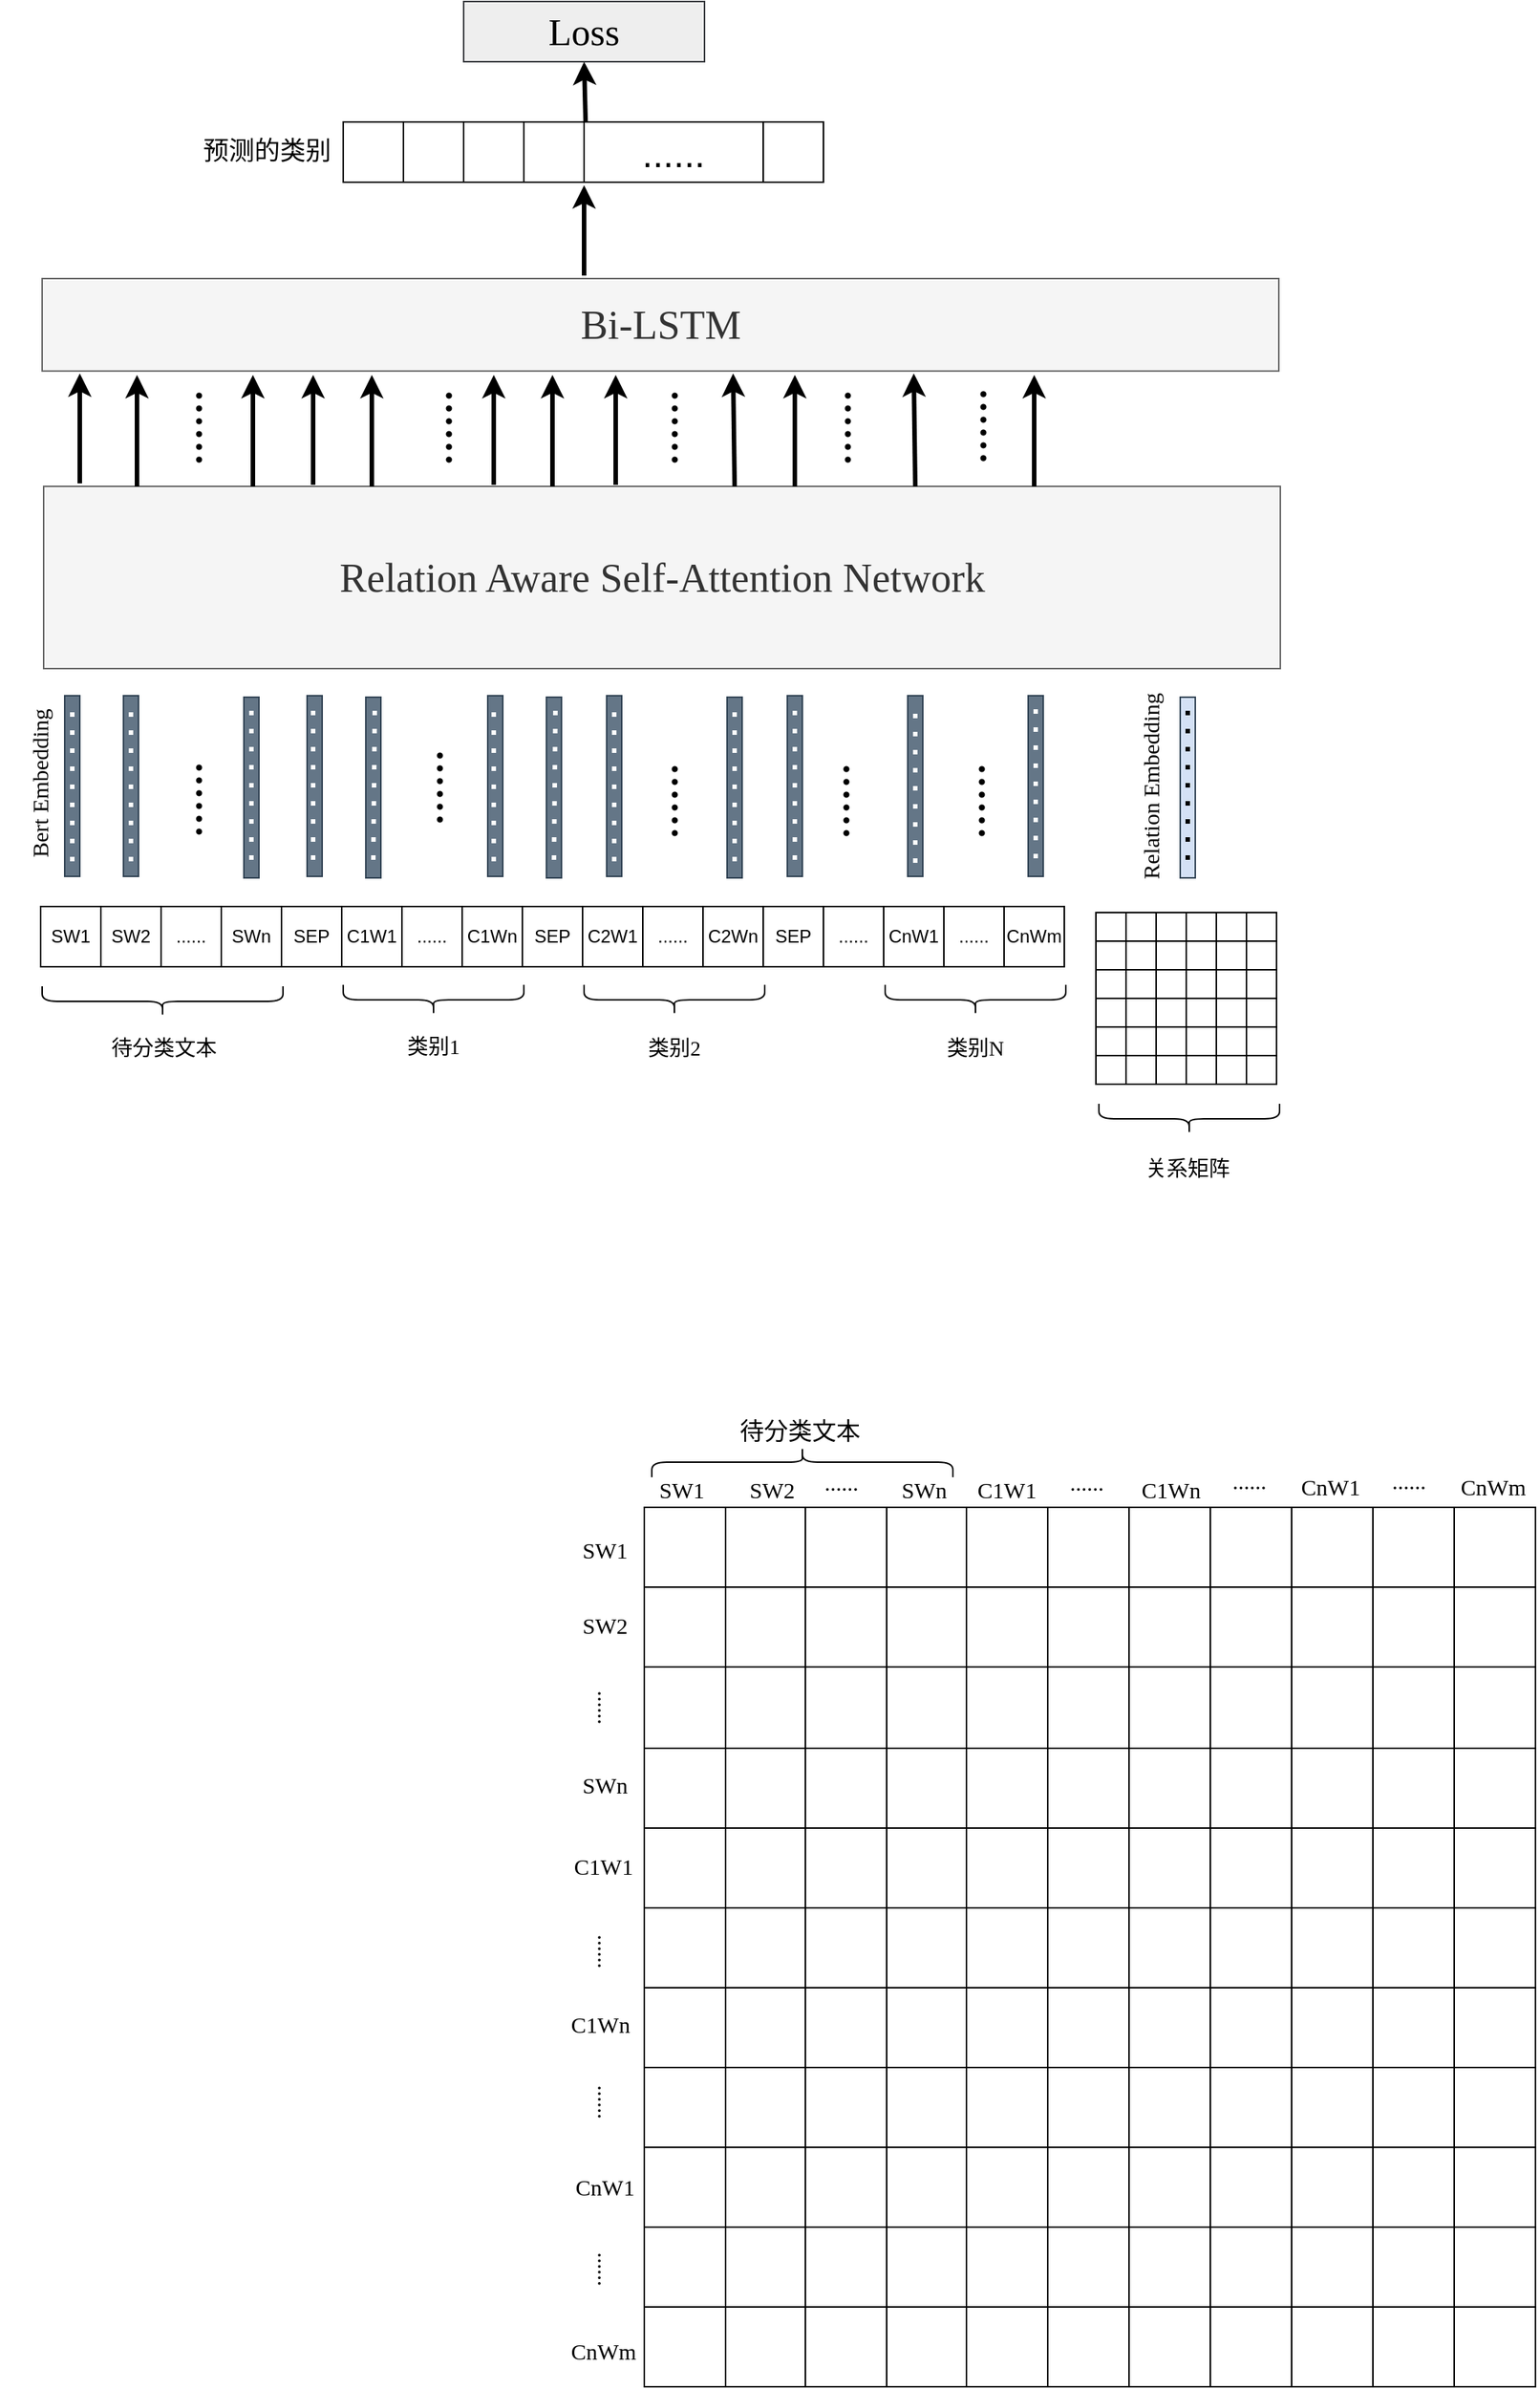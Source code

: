 <mxfile version="20.8.1" type="github">
  <diagram id="Zzuj6kyc0NtODS7EQ0n3" name="第 1 页">
    <mxGraphModel dx="1405" dy="1301" grid="1" gridSize="10" guides="1" tooltips="1" connect="1" arrows="1" fold="1" page="0" pageScale="1" pageWidth="827" pageHeight="1169" math="0" shadow="0">
      <root>
        <mxCell id="0" />
        <mxCell id="1" parent="0" />
        <mxCell id="z94i8-MBYvWFF0PzjlSv-24" value="" style="shape=curlyBracket;whiteSpace=wrap;html=1;rounded=1;labelPosition=left;verticalLabelPosition=middle;align=right;verticalAlign=middle;fontFamily=Verdana;fontSize=12;rotation=-90;" parent="1" vertex="1">
          <mxGeometry x="150" y="544" width="20" height="160" as="geometry" />
        </mxCell>
        <mxCell id="z94i8-MBYvWFF0PzjlSv-25" value="&lt;font style=&quot;font-size: 14px;&quot;&gt;待分类文本&lt;/font&gt;" style="text;html=1;strokeColor=none;fillColor=none;align=center;verticalAlign=middle;whiteSpace=wrap;rounded=0;fontFamily=Verdana;fontSize=12;rotation=0;" parent="1" vertex="1">
          <mxGeometry x="121" y="641" width="80" height="30" as="geometry" />
        </mxCell>
        <mxCell id="z94i8-MBYvWFF0PzjlSv-26" value="" style="shape=curlyBracket;whiteSpace=wrap;html=1;rounded=1;labelPosition=left;verticalLabelPosition=middle;align=right;verticalAlign=middle;fontFamily=Verdana;fontSize=12;rotation=-90;" parent="1" vertex="1">
          <mxGeometry x="330" y="563" width="20" height="120" as="geometry" />
        </mxCell>
        <mxCell id="z94i8-MBYvWFF0PzjlSv-27" value="类别1" style="text;html=1;strokeColor=none;fillColor=none;align=center;verticalAlign=middle;whiteSpace=wrap;rounded=0;fontFamily=Verdana;fontSize=14;rotation=0;" parent="1" vertex="1">
          <mxGeometry x="315" y="640" width="50" height="30" as="geometry" />
        </mxCell>
        <mxCell id="z94i8-MBYvWFF0PzjlSv-28" value="" style="shape=curlyBracket;whiteSpace=wrap;html=1;rounded=1;labelPosition=left;verticalLabelPosition=middle;align=right;verticalAlign=middle;fontFamily=Verdana;fontSize=12;rotation=-90;" parent="1" vertex="1">
          <mxGeometry x="490" y="563" width="20" height="120" as="geometry" />
        </mxCell>
        <mxCell id="z94i8-MBYvWFF0PzjlSv-29" value="类别2" style="text;html=1;strokeColor=none;fillColor=none;align=center;verticalAlign=middle;whiteSpace=wrap;rounded=0;fontFamily=Verdana;fontSize=14;rotation=0;" parent="1" vertex="1">
          <mxGeometry x="475" y="641" width="50" height="30" as="geometry" />
        </mxCell>
        <mxCell id="z94i8-MBYvWFF0PzjlSv-30" value="" style="shape=curlyBracket;whiteSpace=wrap;html=1;rounded=1;labelPosition=left;verticalLabelPosition=middle;align=right;verticalAlign=middle;fontFamily=Verdana;fontSize=12;rotation=-90;" parent="1" vertex="1">
          <mxGeometry x="690" y="563" width="20" height="120" as="geometry" />
        </mxCell>
        <mxCell id="z94i8-MBYvWFF0PzjlSv-31" value="类别N" style="text;html=1;strokeColor=none;fillColor=none;align=center;verticalAlign=middle;whiteSpace=wrap;rounded=0;fontFamily=Verdana;fontSize=14;rotation=0;" parent="1" vertex="1">
          <mxGeometry x="675" y="641" width="50" height="30" as="geometry" />
        </mxCell>
        <mxCell id="z94i8-MBYvWFF0PzjlSv-74" value="" style="shape=curlyBracket;whiteSpace=wrap;html=1;rounded=1;labelPosition=left;verticalLabelPosition=middle;align=right;verticalAlign=middle;fontFamily=Verdana;fontSize=12;rotation=-90;" parent="1" vertex="1">
          <mxGeometry x="832" y="642" width="20" height="120" as="geometry" />
        </mxCell>
        <mxCell id="z94i8-MBYvWFF0PzjlSv-75" value="关系矩阵" style="text;html=1;strokeColor=none;fillColor=none;align=center;verticalAlign=middle;whiteSpace=wrap;rounded=0;fontFamily=Verdana;fontSize=14;rotation=0;" parent="1" vertex="1">
          <mxGeometry x="811" y="721" width="60" height="30" as="geometry" />
        </mxCell>
        <mxCell id="z94i8-MBYvWFF0PzjlSv-77" value="Relation Aware Self-Attention Network" style="rounded=0;whiteSpace=wrap;html=1;fontFamily=Verdana;fontSize=27;labelPosition=center;verticalLabelPosition=middle;align=center;verticalAlign=middle;rotation=0;fillStyle=auto;fillColor=#f5f5f5;fontColor=#333333;strokeColor=#666666;glass=0;" parent="1" vertex="1">
          <mxGeometry x="81" y="282" width="821.5" height="121" as="geometry" />
        </mxCell>
        <mxCell id="z94i8-MBYvWFF0PzjlSv-83" value="" style="rounded=0;whiteSpace=wrap;html=1;glass=0;fillStyle=auto;fontFamily=Verdana;fontSize=27;labelPosition=center;verticalLabelPosition=top;align=center;verticalAlign=bottom;fillColor=#647687;strokeColor=#314354;fontColor=#ffffff;rotation=-90;" parent="1" vertex="1">
          <mxGeometry x="40" y="476" width="120" height="10" as="geometry" />
        </mxCell>
        <mxCell id="z94i8-MBYvWFF0PzjlSv-86" value="" style="endArrow=none;dashed=1;html=1;dashPattern=1 3;strokeWidth=3;rounded=0;fontFamily=Verdana;fontSize=34;strokeColor=#FFFFFF;" parent="1" edge="1">
          <mxGeometry width="50" height="50" relative="1" as="geometry">
            <mxPoint x="100" y="531" as="sourcePoint" />
            <mxPoint x="100" y="426" as="targetPoint" />
          </mxGeometry>
        </mxCell>
        <mxCell id="z94i8-MBYvWFF0PzjlSv-87" value="" style="rounded=0;whiteSpace=wrap;html=1;glass=0;fillStyle=auto;fontFamily=Verdana;fontSize=27;labelPosition=center;verticalLabelPosition=top;align=center;verticalAlign=bottom;fillColor=#647687;strokeColor=#314354;fontColor=#ffffff;rotation=-90;" parent="1" vertex="1">
          <mxGeometry x="79" y="476" width="120" height="10" as="geometry" />
        </mxCell>
        <mxCell id="z94i8-MBYvWFF0PzjlSv-88" value="" style="endArrow=none;dashed=1;html=1;dashPattern=1 3;strokeWidth=3;rounded=0;fontFamily=Verdana;fontSize=34;strokeColor=#FFFFFF;" parent="1" edge="1">
          <mxGeometry width="50" height="50" relative="1" as="geometry">
            <mxPoint x="139" y="531" as="sourcePoint" />
            <mxPoint x="139" y="425" as="targetPoint" />
          </mxGeometry>
        </mxCell>
        <mxCell id="z94i8-MBYvWFF0PzjlSv-89" value="" style="rounded=0;whiteSpace=wrap;html=1;glass=0;fillStyle=auto;fontFamily=Verdana;fontSize=27;labelPosition=center;verticalLabelPosition=top;align=center;verticalAlign=bottom;fillColor=#647687;strokeColor=#314354;fontColor=#ffffff;rotation=-90;" parent="1" vertex="1">
          <mxGeometry x="159" y="477" width="120" height="10" as="geometry" />
        </mxCell>
        <mxCell id="z94i8-MBYvWFF0PzjlSv-90" value="" style="endArrow=none;dashed=1;html=1;dashPattern=1 3;strokeWidth=3;rounded=0;fontFamily=Verdana;fontSize=34;strokeColor=#FFFFFF;" parent="1" edge="1">
          <mxGeometry width="50" height="50" relative="1" as="geometry">
            <mxPoint x="219" y="530" as="sourcePoint" />
            <mxPoint x="219" y="426" as="targetPoint" />
          </mxGeometry>
        </mxCell>
        <mxCell id="z94i8-MBYvWFF0PzjlSv-91" value="" style="rounded=0;whiteSpace=wrap;html=1;glass=0;fillStyle=auto;fontFamily=Verdana;fontSize=27;labelPosition=center;verticalLabelPosition=top;align=center;verticalAlign=bottom;fillColor=#647687;strokeColor=#314354;fontColor=#ffffff;rotation=-90;" parent="1" vertex="1">
          <mxGeometry x="201" y="476" width="120" height="10" as="geometry" />
        </mxCell>
        <mxCell id="z94i8-MBYvWFF0PzjlSv-92" value="" style="endArrow=none;dashed=1;html=1;dashPattern=1 3;strokeWidth=3;rounded=0;fontFamily=Verdana;fontSize=34;strokeColor=#FFFFFF;" parent="1" edge="1">
          <mxGeometry width="50" height="50" relative="1" as="geometry">
            <mxPoint x="260" y="530" as="sourcePoint" />
            <mxPoint x="260" y="425" as="targetPoint" />
          </mxGeometry>
        </mxCell>
        <mxCell id="z94i8-MBYvWFF0PzjlSv-93" value="" style="rounded=0;whiteSpace=wrap;html=1;glass=0;fillStyle=auto;fontFamily=Verdana;fontSize=27;labelPosition=center;verticalLabelPosition=top;align=center;verticalAlign=bottom;fillColor=#647687;strokeColor=#314354;fontColor=#ffffff;rotation=-90;" parent="1" vertex="1">
          <mxGeometry x="240" y="477" width="120" height="10" as="geometry" />
        </mxCell>
        <mxCell id="z94i8-MBYvWFF0PzjlSv-94" value="" style="endArrow=none;dashed=1;html=1;dashPattern=1 3;strokeWidth=3;rounded=0;fontFamily=Verdana;fontSize=34;strokeColor=#FFFFFF;" parent="1" edge="1">
          <mxGeometry width="50" height="50" relative="1" as="geometry">
            <mxPoint x="300" y="530" as="sourcePoint" />
            <mxPoint x="301" y="426" as="targetPoint" />
          </mxGeometry>
        </mxCell>
        <mxCell id="z94i8-MBYvWFF0PzjlSv-95" value="" style="rounded=0;whiteSpace=wrap;html=1;glass=0;fillStyle=auto;fontFamily=Verdana;fontSize=27;labelPosition=center;verticalLabelPosition=top;align=center;verticalAlign=bottom;fillColor=#647687;strokeColor=#314354;fontColor=#ffffff;rotation=-90;" parent="1" vertex="1">
          <mxGeometry x="321" y="476" width="120" height="10" as="geometry" />
        </mxCell>
        <mxCell id="z94i8-MBYvWFF0PzjlSv-96" value="" style="endArrow=none;dashed=1;html=1;dashPattern=1 3;strokeWidth=3;rounded=0;fontFamily=Verdana;fontSize=34;strokeColor=#FFFFFF;" parent="1" edge="1">
          <mxGeometry width="50" height="50" relative="1" as="geometry">
            <mxPoint x="380" y="531" as="sourcePoint" />
            <mxPoint x="380" y="426" as="targetPoint" />
          </mxGeometry>
        </mxCell>
        <mxCell id="z94i8-MBYvWFF0PzjlSv-97" value="" style="rounded=0;whiteSpace=wrap;html=1;glass=0;fillStyle=auto;fontFamily=Verdana;fontSize=27;labelPosition=center;verticalLabelPosition=top;align=center;verticalAlign=bottom;fillColor=#647687;strokeColor=#314354;fontColor=#ffffff;rotation=-90;" parent="1" vertex="1">
          <mxGeometry x="360" y="477" width="120" height="10" as="geometry" />
        </mxCell>
        <mxCell id="z94i8-MBYvWFF0PzjlSv-98" value="" style="endArrow=none;dashed=1;html=1;dashPattern=1 3;strokeWidth=3;rounded=0;fontFamily=Verdana;fontSize=34;strokeColor=#FFFFFF;" parent="1" edge="1">
          <mxGeometry width="50" height="50" relative="1" as="geometry">
            <mxPoint x="420" y="530" as="sourcePoint" />
            <mxPoint x="421" y="426" as="targetPoint" />
          </mxGeometry>
        </mxCell>
        <mxCell id="z94i8-MBYvWFF0PzjlSv-99" value="" style="rounded=0;whiteSpace=wrap;html=1;glass=0;fillStyle=auto;fontFamily=Verdana;fontSize=27;labelPosition=center;verticalLabelPosition=top;align=center;verticalAlign=bottom;fillColor=#647687;strokeColor=#314354;fontColor=#ffffff;rotation=-90;" parent="1" vertex="1">
          <mxGeometry x="400" y="476" width="120" height="10" as="geometry" />
        </mxCell>
        <mxCell id="z94i8-MBYvWFF0PzjlSv-100" value="" style="endArrow=none;dashed=1;html=1;dashPattern=1 3;strokeWidth=3;rounded=0;fontFamily=Verdana;fontSize=34;strokeColor=#FFFFFF;" parent="1" edge="1">
          <mxGeometry width="50" height="50" relative="1" as="geometry">
            <mxPoint x="460" y="531" as="sourcePoint" />
            <mxPoint x="460" y="425" as="targetPoint" />
          </mxGeometry>
        </mxCell>
        <mxCell id="z94i8-MBYvWFF0PzjlSv-101" value="" style="rounded=0;whiteSpace=wrap;html=1;glass=0;fillStyle=auto;fontFamily=Verdana;fontSize=27;labelPosition=center;verticalLabelPosition=top;align=center;verticalAlign=bottom;fillColor=#647687;strokeColor=#314354;fontColor=#ffffff;rotation=-90;" parent="1" vertex="1">
          <mxGeometry x="480" y="477" width="120" height="10" as="geometry" />
        </mxCell>
        <mxCell id="z94i8-MBYvWFF0PzjlSv-102" value="" style="endArrow=none;dashed=1;html=1;dashPattern=1 3;strokeWidth=3;rounded=0;fontFamily=Verdana;fontSize=34;strokeColor=#FFFFFF;" parent="1" edge="1">
          <mxGeometry width="50" height="50" relative="1" as="geometry">
            <mxPoint x="540" y="531" as="sourcePoint" />
            <mxPoint x="540" y="426" as="targetPoint" />
          </mxGeometry>
        </mxCell>
        <mxCell id="z94i8-MBYvWFF0PzjlSv-103" value="" style="rounded=0;whiteSpace=wrap;html=1;glass=0;fillStyle=auto;fontFamily=Verdana;fontSize=27;labelPosition=center;verticalLabelPosition=top;align=center;verticalAlign=bottom;fillColor=#647687;strokeColor=#314354;fontColor=#ffffff;rotation=-90;" parent="1" vertex="1">
          <mxGeometry x="520" y="476" width="120" height="10" as="geometry" />
        </mxCell>
        <mxCell id="z94i8-MBYvWFF0PzjlSv-104" value="" style="endArrow=none;dashed=1;html=1;dashPattern=1 3;strokeWidth=3;rounded=0;fontFamily=Verdana;fontSize=34;strokeColor=#FFFFFF;" parent="1" edge="1">
          <mxGeometry width="50" height="50" relative="1" as="geometry">
            <mxPoint x="580" y="530" as="sourcePoint" />
            <mxPoint x="580" y="424" as="targetPoint" />
          </mxGeometry>
        </mxCell>
        <mxCell id="z94i8-MBYvWFF0PzjlSv-105" value="" style="rounded=0;whiteSpace=wrap;html=1;glass=0;fillStyle=auto;fontFamily=Verdana;fontSize=27;labelPosition=center;verticalLabelPosition=top;align=center;verticalAlign=bottom;fillColor=#647687;strokeColor=#314354;fontColor=#ffffff;rotation=-90;" parent="1" vertex="1">
          <mxGeometry x="600" y="476" width="120" height="10" as="geometry" />
        </mxCell>
        <mxCell id="z94i8-MBYvWFF0PzjlSv-106" value="" style="endArrow=none;dashed=1;html=1;dashPattern=1 3;strokeWidth=3;rounded=0;fontFamily=Verdana;fontSize=34;strokeColor=#FFFFFF;" parent="1" edge="1">
          <mxGeometry width="50" height="50" relative="1" as="geometry">
            <mxPoint x="660" y="532" as="sourcePoint" />
            <mxPoint x="660" y="427" as="targetPoint" />
          </mxGeometry>
        </mxCell>
        <mxCell id="z94i8-MBYvWFF0PzjlSv-107" value="" style="rounded=0;whiteSpace=wrap;html=1;glass=0;fillStyle=auto;fontFamily=Verdana;fontSize=27;labelPosition=center;verticalLabelPosition=top;align=center;verticalAlign=bottom;fillColor=#647687;strokeColor=#314354;fontColor=#ffffff;rotation=-90;" parent="1" vertex="1">
          <mxGeometry x="680" y="476" width="120" height="10" as="geometry" />
        </mxCell>
        <mxCell id="z94i8-MBYvWFF0PzjlSv-108" value="" style="endArrow=none;dashed=1;html=1;dashPattern=1 3;strokeWidth=3;rounded=0;fontFamily=Verdana;fontSize=34;strokeColor=#FFFFFF;" parent="1" edge="1">
          <mxGeometry width="50" height="50" relative="1" as="geometry">
            <mxPoint x="740" y="529" as="sourcePoint" />
            <mxPoint x="740" y="425" as="targetPoint" />
          </mxGeometry>
        </mxCell>
        <mxCell id="z94i8-MBYvWFF0PzjlSv-110" style="edgeStyle=orthogonalEdgeStyle;rounded=0;orthogonalLoop=1;jettySize=auto;html=1;exitX=0.75;exitY=1;exitDx=0;exitDy=0;strokeColor=#FFFFFF;strokeWidth=3;fontFamily=Verdana;fontSize=34;endArrow=none;endFill=0;" parent="1" source="z94i8-MBYvWFF0PzjlSv-109" edge="1">
          <mxGeometry relative="1" as="geometry">
            <mxPoint x="180" y="501" as="targetPoint" />
          </mxGeometry>
        </mxCell>
        <mxCell id="z94i8-MBYvWFF0PzjlSv-109" value="......" style="text;html=1;strokeColor=none;fillColor=none;align=center;verticalAlign=middle;whiteSpace=wrap;rounded=0;glass=0;fillStyle=auto;fontFamily=Verdana;fontSize=34;rotation=-90;" parent="1" vertex="1">
          <mxGeometry x="145" y="475" width="60" height="30" as="geometry" />
        </mxCell>
        <mxCell id="z94i8-MBYvWFF0PzjlSv-111" value="......" style="text;html=1;strokeColor=none;fillColor=none;align=center;verticalAlign=middle;whiteSpace=wrap;rounded=0;glass=0;fillStyle=auto;fontFamily=Verdana;fontSize=34;rotation=-90;" parent="1" vertex="1">
          <mxGeometry x="305" y="467" width="60" height="30" as="geometry" />
        </mxCell>
        <mxCell id="z94i8-MBYvWFF0PzjlSv-112" value="......" style="text;html=1;strokeColor=none;fillColor=none;align=center;verticalAlign=middle;whiteSpace=wrap;rounded=0;glass=0;fillStyle=auto;fontFamily=Verdana;fontSize=34;rotation=-90;" parent="1" vertex="1">
          <mxGeometry x="461" y="476" width="60" height="30" as="geometry" />
        </mxCell>
        <mxCell id="z94i8-MBYvWFF0PzjlSv-113" value="......" style="text;html=1;strokeColor=none;fillColor=none;align=center;verticalAlign=middle;whiteSpace=wrap;rounded=0;glass=0;fillStyle=auto;fontFamily=Verdana;fontSize=34;rotation=-90;" parent="1" vertex="1">
          <mxGeometry x="575" y="476" width="60" height="30" as="geometry" />
        </mxCell>
        <mxCell id="z94i8-MBYvWFF0PzjlSv-114" value="......" style="text;html=1;strokeColor=none;fillColor=none;align=center;verticalAlign=middle;whiteSpace=wrap;rounded=0;glass=0;fillStyle=auto;fontFamily=Verdana;fontSize=34;rotation=-90;" parent="1" vertex="1">
          <mxGeometry x="665" y="476" width="60" height="30" as="geometry" />
        </mxCell>
        <mxCell id="z94i8-MBYvWFF0PzjlSv-115" value="" style="rounded=0;whiteSpace=wrap;html=1;glass=0;fillStyle=auto;fontFamily=Verdana;fontSize=27;labelPosition=center;verticalLabelPosition=top;align=center;verticalAlign=bottom;fillColor=#D4E1F5;strokeColor=#314354;fontColor=#ffffff;rotation=-90;" parent="1" vertex="1">
          <mxGeometry x="781" y="477" width="120" height="10" as="geometry" />
        </mxCell>
        <mxCell id="z94i8-MBYvWFF0PzjlSv-116" value="" style="endArrow=none;dashed=1;html=1;dashPattern=1 3;strokeWidth=3;rounded=0;fontFamily=Verdana;fontSize=34;strokeColor=#000000;" parent="1" edge="1">
          <mxGeometry width="50" height="50" relative="1" as="geometry">
            <mxPoint x="841" y="530" as="sourcePoint" />
            <mxPoint x="841" y="426" as="targetPoint" />
          </mxGeometry>
        </mxCell>
        <mxCell id="z94i8-MBYvWFF0PzjlSv-117" value="&lt;font style=&quot;font-size: 15px;&quot;&gt;Bert Embedding&lt;/font&gt;" style="text;html=1;strokeColor=none;fillColor=none;align=center;verticalAlign=middle;whiteSpace=wrap;rounded=0;glass=0;fillStyle=auto;fontFamily=Verdana;fontSize=34;rotation=-90;" parent="1" vertex="1">
          <mxGeometry x="-2" y="469" width="150" height="20" as="geometry" />
        </mxCell>
        <mxCell id="z94i8-MBYvWFF0PzjlSv-118" value="&lt;font style=&quot;font-size: 15px;&quot;&gt;Relation Embedding&lt;/font&gt;" style="text;html=1;strokeColor=none;fillColor=none;align=center;verticalAlign=middle;whiteSpace=wrap;rounded=0;glass=0;fillStyle=auto;fontFamily=Verdana;fontSize=34;rotation=-90;" parent="1" vertex="1">
          <mxGeometry x="726" y="471" width="170" height="20" as="geometry" />
        </mxCell>
        <mxCell id="z94i8-MBYvWFF0PzjlSv-119" value="Bi-LSTM" style="rounded=0;whiteSpace=wrap;html=1;fontFamily=Verdana;fontSize=27;labelPosition=center;verticalLabelPosition=middle;align=center;verticalAlign=middle;rotation=0;fillStyle=auto;fillColor=#f5f5f5;fontColor=#333333;strokeColor=#666666;glass=0;" parent="1" vertex="1">
          <mxGeometry x="80" y="144" width="821.5" height="61.38" as="geometry" />
        </mxCell>
        <mxCell id="z94i8-MBYvWFF0PzjlSv-120" value="" style="endArrow=classic;html=1;rounded=0;strokeColor=#000000;strokeWidth=3;fontFamily=Verdana;fontSize=14;" parent="1" edge="1">
          <mxGeometry width="50" height="50" relative="1" as="geometry">
            <mxPoint x="105" y="280" as="sourcePoint" />
            <mxPoint x="105" y="207" as="targetPoint" />
          </mxGeometry>
        </mxCell>
        <mxCell id="z94i8-MBYvWFF0PzjlSv-121" value="" style="endArrow=classic;html=1;rounded=0;strokeColor=#000000;strokeWidth=3;fontFamily=Verdana;fontSize=14;" parent="1" edge="1">
          <mxGeometry width="50" height="50" relative="1" as="geometry">
            <mxPoint x="143" y="282" as="sourcePoint" />
            <mxPoint x="143" y="208" as="targetPoint" />
          </mxGeometry>
        </mxCell>
        <mxCell id="z94i8-MBYvWFF0PzjlSv-122" value="" style="endArrow=classic;html=1;rounded=0;strokeColor=#000000;strokeWidth=3;fontFamily=Verdana;fontSize=14;" parent="1" edge="1">
          <mxGeometry width="50" height="50" relative="1" as="geometry">
            <mxPoint x="220" y="282" as="sourcePoint" />
            <mxPoint x="220" y="208" as="targetPoint" />
          </mxGeometry>
        </mxCell>
        <mxCell id="z94i8-MBYvWFF0PzjlSv-123" value="" style="endArrow=classic;html=1;rounded=0;strokeColor=#000000;strokeWidth=3;fontFamily=Verdana;fontSize=14;" parent="1" edge="1">
          <mxGeometry width="50" height="50" relative="1" as="geometry">
            <mxPoint x="260" y="281" as="sourcePoint" />
            <mxPoint x="260" y="208" as="targetPoint" />
          </mxGeometry>
        </mxCell>
        <mxCell id="z94i8-MBYvWFF0PzjlSv-124" value="" style="endArrow=classic;html=1;rounded=0;strokeColor=#000000;strokeWidth=3;fontFamily=Verdana;fontSize=14;" parent="1" edge="1">
          <mxGeometry width="50" height="50" relative="1" as="geometry">
            <mxPoint x="299" y="282" as="sourcePoint" />
            <mxPoint x="299" y="208" as="targetPoint" />
          </mxGeometry>
        </mxCell>
        <mxCell id="z94i8-MBYvWFF0PzjlSv-125" value="" style="endArrow=classic;html=1;rounded=0;strokeColor=#000000;strokeWidth=3;fontFamily=Verdana;fontSize=14;" parent="1" edge="1">
          <mxGeometry width="50" height="50" relative="1" as="geometry">
            <mxPoint x="380" y="281" as="sourcePoint" />
            <mxPoint x="380" y="208" as="targetPoint" />
          </mxGeometry>
        </mxCell>
        <mxCell id="z94i8-MBYvWFF0PzjlSv-126" value="" style="endArrow=classic;html=1;rounded=0;strokeColor=#000000;strokeWidth=3;fontFamily=Verdana;fontSize=14;" parent="1" edge="1">
          <mxGeometry width="50" height="50" relative="1" as="geometry">
            <mxPoint x="419" y="282" as="sourcePoint" />
            <mxPoint x="419" y="208" as="targetPoint" />
          </mxGeometry>
        </mxCell>
        <mxCell id="z94i8-MBYvWFF0PzjlSv-127" value="" style="endArrow=classic;html=1;rounded=0;strokeColor=#000000;strokeWidth=3;fontFamily=Verdana;fontSize=14;" parent="1" edge="1">
          <mxGeometry width="50" height="50" relative="1" as="geometry">
            <mxPoint x="461" y="281" as="sourcePoint" />
            <mxPoint x="461" y="208" as="targetPoint" />
          </mxGeometry>
        </mxCell>
        <mxCell id="z94i8-MBYvWFF0PzjlSv-128" value="" style="endArrow=classic;html=1;rounded=0;strokeColor=#000000;strokeWidth=3;fontFamily=Verdana;fontSize=14;" parent="1" edge="1">
          <mxGeometry width="50" height="50" relative="1" as="geometry">
            <mxPoint x="540" y="282" as="sourcePoint" />
            <mxPoint x="539" y="207" as="targetPoint" />
          </mxGeometry>
        </mxCell>
        <mxCell id="z94i8-MBYvWFF0PzjlSv-129" value="" style="endArrow=classic;html=1;rounded=0;strokeColor=#000000;strokeWidth=3;fontFamily=Verdana;fontSize=14;" parent="1" edge="1">
          <mxGeometry width="50" height="50" relative="1" as="geometry">
            <mxPoint x="580" y="282" as="sourcePoint" />
            <mxPoint x="580" y="208" as="targetPoint" />
          </mxGeometry>
        </mxCell>
        <mxCell id="z94i8-MBYvWFF0PzjlSv-130" value="" style="endArrow=classic;html=1;rounded=0;strokeColor=#000000;strokeWidth=3;fontFamily=Verdana;fontSize=14;" parent="1" edge="1">
          <mxGeometry width="50" height="50" relative="1" as="geometry">
            <mxPoint x="660" y="282" as="sourcePoint" />
            <mxPoint x="659" y="207" as="targetPoint" />
          </mxGeometry>
        </mxCell>
        <mxCell id="z94i8-MBYvWFF0PzjlSv-131" value="" style="endArrow=classic;html=1;rounded=0;strokeColor=#000000;strokeWidth=3;fontFamily=Verdana;fontSize=14;" parent="1" edge="1">
          <mxGeometry width="50" height="50" relative="1" as="geometry">
            <mxPoint x="739" y="282" as="sourcePoint" />
            <mxPoint x="739" y="208" as="targetPoint" />
          </mxGeometry>
        </mxCell>
        <mxCell id="z94i8-MBYvWFF0PzjlSv-132" value="......" style="text;html=1;strokeColor=none;fillColor=none;align=center;verticalAlign=middle;whiteSpace=wrap;rounded=0;glass=0;fillStyle=auto;fontFamily=Verdana;fontSize=34;rotation=-90;" parent="1" vertex="1">
          <mxGeometry x="145" y="228" width="60" height="30" as="geometry" />
        </mxCell>
        <mxCell id="z94i8-MBYvWFF0PzjlSv-133" value="......" style="text;html=1;strokeColor=none;fillColor=none;align=center;verticalAlign=middle;whiteSpace=wrap;rounded=0;glass=0;fillStyle=auto;fontFamily=Verdana;fontSize=34;rotation=-90;" parent="1" vertex="1">
          <mxGeometry x="311" y="228" width="60" height="30" as="geometry" />
        </mxCell>
        <mxCell id="z94i8-MBYvWFF0PzjlSv-134" value="......" style="text;html=1;strokeColor=none;fillColor=none;align=center;verticalAlign=middle;whiteSpace=wrap;rounded=0;glass=0;fillStyle=auto;fontFamily=Verdana;fontSize=34;rotation=-90;" parent="1" vertex="1">
          <mxGeometry x="461" y="228" width="60" height="30" as="geometry" />
        </mxCell>
        <mxCell id="z94i8-MBYvWFF0PzjlSv-135" value="......" style="text;html=1;strokeColor=none;fillColor=none;align=center;verticalAlign=middle;whiteSpace=wrap;rounded=0;glass=0;fillStyle=auto;fontFamily=Verdana;fontSize=34;rotation=-90;" parent="1" vertex="1">
          <mxGeometry x="576" y="228" width="60" height="30" as="geometry" />
        </mxCell>
        <mxCell id="z94i8-MBYvWFF0PzjlSv-136" value="......" style="text;html=1;strokeColor=none;fillColor=none;align=center;verticalAlign=middle;whiteSpace=wrap;rounded=0;glass=0;fillStyle=auto;fontFamily=Verdana;fontSize=34;rotation=-90;" parent="1" vertex="1">
          <mxGeometry x="666" y="227" width="60" height="30" as="geometry" />
        </mxCell>
        <mxCell id="z94i8-MBYvWFF0PzjlSv-137" value="" style="rounded=0;whiteSpace=wrap;html=1;rotation=-90;" parent="1" vertex="1">
          <mxGeometry x="280" y="40" width="40" height="40" as="geometry" />
        </mxCell>
        <mxCell id="z94i8-MBYvWFF0PzjlSv-154" value="" style="endArrow=classic;html=1;rounded=0;strokeColor=#000000;strokeWidth=3;fontFamily=Verdana;fontSize=14;" parent="1" edge="1">
          <mxGeometry width="50" height="50" relative="1" as="geometry">
            <mxPoint x="440" y="142" as="sourcePoint" />
            <mxPoint x="440" y="82" as="targetPoint" />
          </mxGeometry>
        </mxCell>
        <mxCell id="z94i8-MBYvWFF0PzjlSv-156" value="&lt;font style=&quot;font-size: 17px;&quot;&gt;预测的类别&lt;/font&gt;" style="text;html=1;strokeColor=none;fillColor=none;align=center;verticalAlign=middle;whiteSpace=wrap;rounded=0;glass=0;fillStyle=auto;fontFamily=Verdana;fontSize=17;rotation=0;" parent="1" vertex="1">
          <mxGeometry x="170" y="45" width="119" height="30" as="geometry" />
        </mxCell>
        <mxCell id="z94i8-MBYvWFF0PzjlSv-160" value="" style="endArrow=classic;html=1;rounded=0;strokeColor=#000000;strokeWidth=3;fontFamily=Verdana;fontSize=17;entryX=0;entryY=0.5;entryDx=0;entryDy=0;" parent="1" edge="1">
          <mxGeometry width="50" height="50" relative="1" as="geometry">
            <mxPoint x="441" y="40" as="sourcePoint" />
            <mxPoint x="440" as="targetPoint" />
          </mxGeometry>
        </mxCell>
        <mxCell id="z94i8-MBYvWFF0PzjlSv-162" value="&lt;font style=&quot;font-size: 12px;&quot;&gt;SW1&lt;/font&gt;" style="rounded=0;whiteSpace=wrap;html=1;rotation=0;" parent="1" vertex="1">
          <mxGeometry x="79" y="561" width="40" height="40" as="geometry" />
        </mxCell>
        <mxCell id="z94i8-MBYvWFF0PzjlSv-163" value="&lt;font style=&quot;font-size: 12px;&quot;&gt;SW2&lt;/font&gt;" style="rounded=0;whiteSpace=wrap;html=1;rotation=0;" parent="1" vertex="1">
          <mxGeometry x="119" y="561" width="40" height="40" as="geometry" />
        </mxCell>
        <mxCell id="z94i8-MBYvWFF0PzjlSv-164" value="&lt;font style=&quot;font-size: 12px;&quot;&gt;......&lt;/font&gt;" style="rounded=0;whiteSpace=wrap;html=1;rotation=0;" parent="1" vertex="1">
          <mxGeometry x="159" y="561" width="40" height="40" as="geometry" />
        </mxCell>
        <mxCell id="z94i8-MBYvWFF0PzjlSv-165" value="&lt;font style=&quot;font-size: 12px;&quot;&gt;SWn&lt;/font&gt;" style="rounded=0;whiteSpace=wrap;html=1;rotation=0;" parent="1" vertex="1">
          <mxGeometry x="199" y="561" width="40" height="40" as="geometry" />
        </mxCell>
        <mxCell id="z94i8-MBYvWFF0PzjlSv-166" value="&lt;font style=&quot;font-size: 12px;&quot;&gt;SEP&lt;/font&gt;" style="rounded=0;whiteSpace=wrap;html=1;rotation=0;" parent="1" vertex="1">
          <mxGeometry x="239" y="561" width="40" height="40" as="geometry" />
        </mxCell>
        <mxCell id="z94i8-MBYvWFF0PzjlSv-167" value="&lt;font style=&quot;font-size: 12px;&quot;&gt;C1W1&lt;/font&gt;" style="rounded=0;whiteSpace=wrap;html=1;rotation=0;" parent="1" vertex="1">
          <mxGeometry x="279" y="561" width="40" height="40" as="geometry" />
        </mxCell>
        <mxCell id="z94i8-MBYvWFF0PzjlSv-168" value="......" style="rounded=0;whiteSpace=wrap;html=1;rotation=0;" parent="1" vertex="1">
          <mxGeometry x="319" y="561" width="40" height="40" as="geometry" />
        </mxCell>
        <mxCell id="z94i8-MBYvWFF0PzjlSv-169" value="&lt;font style=&quot;font-size: 12px;&quot;&gt;C1Wn&lt;/font&gt;" style="rounded=0;whiteSpace=wrap;html=1;rotation=0;" parent="1" vertex="1">
          <mxGeometry x="359" y="561" width="40" height="40" as="geometry" />
        </mxCell>
        <mxCell id="z94i8-MBYvWFF0PzjlSv-170" value="&lt;font style=&quot;font-size: 12px;&quot;&gt;SEP&lt;/font&gt;" style="rounded=0;whiteSpace=wrap;html=1;rotation=0;" parent="1" vertex="1">
          <mxGeometry x="399" y="561" width="40" height="40" as="geometry" />
        </mxCell>
        <mxCell id="z94i8-MBYvWFF0PzjlSv-171" value="&lt;font style=&quot;font-size: 12px;&quot;&gt;C2W1&lt;/font&gt;" style="rounded=0;whiteSpace=wrap;html=1;rotation=0;" parent="1" vertex="1">
          <mxGeometry x="439" y="561" width="40" height="40" as="geometry" />
        </mxCell>
        <mxCell id="z94i8-MBYvWFF0PzjlSv-172" value="&lt;font style=&quot;font-size: 12px;&quot;&gt;......&lt;/font&gt;" style="rounded=0;whiteSpace=wrap;html=1;rotation=0;" parent="1" vertex="1">
          <mxGeometry x="479" y="561" width="40" height="40" as="geometry" />
        </mxCell>
        <mxCell id="z94i8-MBYvWFF0PzjlSv-173" value="&lt;font style=&quot;font-size: 12px;&quot;&gt;C2Wn&lt;/font&gt;" style="rounded=0;whiteSpace=wrap;html=1;rotation=0;" parent="1" vertex="1">
          <mxGeometry x="519" y="561" width="40" height="40" as="geometry" />
        </mxCell>
        <mxCell id="z94i8-MBYvWFF0PzjlSv-174" value="SEP" style="rounded=0;whiteSpace=wrap;html=1;rotation=0;" parent="1" vertex="1">
          <mxGeometry x="559" y="561" width="40" height="40" as="geometry" />
        </mxCell>
        <mxCell id="z94i8-MBYvWFF0PzjlSv-175" value="&lt;font style=&quot;font-size: 12px;&quot;&gt;......&lt;/font&gt;" style="rounded=0;whiteSpace=wrap;html=1;rotation=0;" parent="1" vertex="1">
          <mxGeometry x="599" y="561" width="40" height="40" as="geometry" />
        </mxCell>
        <mxCell id="z94i8-MBYvWFF0PzjlSv-176" value="CnW1" style="rounded=0;whiteSpace=wrap;html=1;rotation=0;" parent="1" vertex="1">
          <mxGeometry x="639" y="561" width="40" height="40" as="geometry" />
        </mxCell>
        <mxCell id="z94i8-MBYvWFF0PzjlSv-177" value="......" style="rounded=0;whiteSpace=wrap;html=1;rotation=0;" parent="1" vertex="1">
          <mxGeometry x="679" y="561" width="40" height="40" as="geometry" />
        </mxCell>
        <mxCell id="z94i8-MBYvWFF0PzjlSv-178" value="&lt;font style=&quot;font-size: 12px;&quot;&gt;CnWm&lt;/font&gt;" style="rounded=0;whiteSpace=wrap;html=1;rotation=0;" parent="1" vertex="1">
          <mxGeometry x="719" y="561" width="40" height="40" as="geometry" />
        </mxCell>
        <mxCell id="z94i8-MBYvWFF0PzjlSv-203" value="" style="group" parent="1" vertex="1" connectable="0">
          <mxGeometry x="780" y="641" width="120" height="38" as="geometry" />
        </mxCell>
        <mxCell id="z94i8-MBYvWFF0PzjlSv-194" value="" style="group" parent="z94i8-MBYvWFF0PzjlSv-203" vertex="1" connectable="0">
          <mxGeometry y="19" width="120" height="19" as="geometry" />
        </mxCell>
        <mxCell id="z94i8-MBYvWFF0PzjlSv-188" value="" style="group" parent="z94i8-MBYvWFF0PzjlSv-194" vertex="1" connectable="0">
          <mxGeometry width="80" height="19" as="geometry" />
        </mxCell>
        <mxCell id="z94i8-MBYvWFF0PzjlSv-184" value="" style="rounded=0;whiteSpace=wrap;html=1;glass=0;fillStyle=auto;fontFamily=Verdana;fontSize=17;" parent="z94i8-MBYvWFF0PzjlSv-188" vertex="1">
          <mxGeometry width="20" height="19" as="geometry" />
        </mxCell>
        <mxCell id="z94i8-MBYvWFF0PzjlSv-185" value="" style="rounded=0;whiteSpace=wrap;html=1;glass=0;fillStyle=auto;fontFamily=Verdana;fontSize=17;" parent="z94i8-MBYvWFF0PzjlSv-188" vertex="1">
          <mxGeometry x="20" width="20" height="19" as="geometry" />
        </mxCell>
        <mxCell id="z94i8-MBYvWFF0PzjlSv-186" value="" style="rounded=0;whiteSpace=wrap;html=1;glass=0;fillStyle=auto;fontFamily=Verdana;fontSize=17;" parent="z94i8-MBYvWFF0PzjlSv-188" vertex="1">
          <mxGeometry x="60" width="20" height="19" as="geometry" />
        </mxCell>
        <mxCell id="z94i8-MBYvWFF0PzjlSv-187" value="" style="rounded=0;whiteSpace=wrap;html=1;glass=0;fillStyle=auto;fontFamily=Verdana;fontSize=17;" parent="z94i8-MBYvWFF0PzjlSv-188" vertex="1">
          <mxGeometry x="40" width="20" height="19" as="geometry" />
        </mxCell>
        <mxCell id="z94i8-MBYvWFF0PzjlSv-190" value="" style="rounded=0;whiteSpace=wrap;html=1;glass=0;fillStyle=auto;fontFamily=Verdana;fontSize=17;" parent="z94i8-MBYvWFF0PzjlSv-194" vertex="1">
          <mxGeometry x="80" width="20" height="19" as="geometry" />
        </mxCell>
        <mxCell id="z94i8-MBYvWFF0PzjlSv-191" value="" style="rounded=0;whiteSpace=wrap;html=1;glass=0;fillStyle=auto;fontFamily=Verdana;fontSize=17;" parent="z94i8-MBYvWFF0PzjlSv-194" vertex="1">
          <mxGeometry x="100" width="20" height="19" as="geometry" />
        </mxCell>
        <mxCell id="z94i8-MBYvWFF0PzjlSv-195" value="" style="group" parent="z94i8-MBYvWFF0PzjlSv-203" vertex="1" connectable="0">
          <mxGeometry width="120" height="19" as="geometry" />
        </mxCell>
        <mxCell id="z94i8-MBYvWFF0PzjlSv-196" value="" style="group" parent="z94i8-MBYvWFF0PzjlSv-195" vertex="1" connectable="0">
          <mxGeometry width="80" height="19" as="geometry" />
        </mxCell>
        <mxCell id="z94i8-MBYvWFF0PzjlSv-197" value="" style="rounded=0;whiteSpace=wrap;html=1;glass=0;fillStyle=auto;fontFamily=Verdana;fontSize=17;" parent="z94i8-MBYvWFF0PzjlSv-196" vertex="1">
          <mxGeometry width="20" height="19" as="geometry" />
        </mxCell>
        <mxCell id="z94i8-MBYvWFF0PzjlSv-198" value="" style="rounded=0;whiteSpace=wrap;html=1;glass=0;fillStyle=auto;fontFamily=Verdana;fontSize=17;" parent="z94i8-MBYvWFF0PzjlSv-196" vertex="1">
          <mxGeometry x="20" width="20" height="19" as="geometry" />
        </mxCell>
        <mxCell id="z94i8-MBYvWFF0PzjlSv-199" value="" style="rounded=0;whiteSpace=wrap;html=1;glass=0;fillStyle=auto;fontFamily=Verdana;fontSize=17;" parent="z94i8-MBYvWFF0PzjlSv-196" vertex="1">
          <mxGeometry x="60" width="20" height="19" as="geometry" />
        </mxCell>
        <mxCell id="z94i8-MBYvWFF0PzjlSv-200" value="" style="rounded=0;whiteSpace=wrap;html=1;glass=0;fillStyle=auto;fontFamily=Verdana;fontSize=17;" parent="z94i8-MBYvWFF0PzjlSv-196" vertex="1">
          <mxGeometry x="40" width="20" height="19" as="geometry" />
        </mxCell>
        <mxCell id="z94i8-MBYvWFF0PzjlSv-201" value="" style="rounded=0;whiteSpace=wrap;html=1;glass=0;fillStyle=auto;fontFamily=Verdana;fontSize=17;" parent="z94i8-MBYvWFF0PzjlSv-195" vertex="1">
          <mxGeometry x="80" width="20" height="19" as="geometry" />
        </mxCell>
        <mxCell id="z94i8-MBYvWFF0PzjlSv-202" value="" style="rounded=0;whiteSpace=wrap;html=1;glass=0;fillStyle=auto;fontFamily=Verdana;fontSize=17;" parent="z94i8-MBYvWFF0PzjlSv-195" vertex="1">
          <mxGeometry x="100" width="20" height="19" as="geometry" />
        </mxCell>
        <mxCell id="z94i8-MBYvWFF0PzjlSv-204" value="" style="group" parent="1" vertex="1" connectable="0">
          <mxGeometry x="780" y="603" width="120" height="38" as="geometry" />
        </mxCell>
        <mxCell id="z94i8-MBYvWFF0PzjlSv-205" value="" style="group" parent="z94i8-MBYvWFF0PzjlSv-204" vertex="1" connectable="0">
          <mxGeometry y="19" width="120" height="19" as="geometry" />
        </mxCell>
        <mxCell id="z94i8-MBYvWFF0PzjlSv-206" value="" style="group" parent="z94i8-MBYvWFF0PzjlSv-205" vertex="1" connectable="0">
          <mxGeometry width="80" height="19" as="geometry" />
        </mxCell>
        <mxCell id="z94i8-MBYvWFF0PzjlSv-207" value="" style="rounded=0;whiteSpace=wrap;html=1;glass=0;fillStyle=auto;fontFamily=Verdana;fontSize=17;" parent="z94i8-MBYvWFF0PzjlSv-206" vertex="1">
          <mxGeometry width="20" height="19" as="geometry" />
        </mxCell>
        <mxCell id="z94i8-MBYvWFF0PzjlSv-208" value="" style="rounded=0;whiteSpace=wrap;html=1;glass=0;fillStyle=auto;fontFamily=Verdana;fontSize=17;" parent="z94i8-MBYvWFF0PzjlSv-206" vertex="1">
          <mxGeometry x="20" width="20" height="19" as="geometry" />
        </mxCell>
        <mxCell id="z94i8-MBYvWFF0PzjlSv-209" value="" style="rounded=0;whiteSpace=wrap;html=1;glass=0;fillStyle=auto;fontFamily=Verdana;fontSize=17;" parent="z94i8-MBYvWFF0PzjlSv-206" vertex="1">
          <mxGeometry x="60" width="20" height="19" as="geometry" />
        </mxCell>
        <mxCell id="z94i8-MBYvWFF0PzjlSv-210" value="" style="rounded=0;whiteSpace=wrap;html=1;glass=0;fillStyle=auto;fontFamily=Verdana;fontSize=17;" parent="z94i8-MBYvWFF0PzjlSv-206" vertex="1">
          <mxGeometry x="40" width="20" height="19" as="geometry" />
        </mxCell>
        <mxCell id="z94i8-MBYvWFF0PzjlSv-211" value="" style="rounded=0;whiteSpace=wrap;html=1;glass=0;fillStyle=auto;fontFamily=Verdana;fontSize=17;" parent="z94i8-MBYvWFF0PzjlSv-205" vertex="1">
          <mxGeometry x="80" width="20" height="19" as="geometry" />
        </mxCell>
        <mxCell id="z94i8-MBYvWFF0PzjlSv-212" value="" style="rounded=0;whiteSpace=wrap;html=1;glass=0;fillStyle=auto;fontFamily=Verdana;fontSize=17;" parent="z94i8-MBYvWFF0PzjlSv-205" vertex="1">
          <mxGeometry x="100" width="20" height="19" as="geometry" />
        </mxCell>
        <mxCell id="z94i8-MBYvWFF0PzjlSv-213" value="" style="group" parent="z94i8-MBYvWFF0PzjlSv-204" vertex="1" connectable="0">
          <mxGeometry width="120" height="19" as="geometry" />
        </mxCell>
        <mxCell id="z94i8-MBYvWFF0PzjlSv-214" value="" style="group" parent="z94i8-MBYvWFF0PzjlSv-213" vertex="1" connectable="0">
          <mxGeometry width="80" height="19" as="geometry" />
        </mxCell>
        <mxCell id="z94i8-MBYvWFF0PzjlSv-215" value="" style="rounded=0;whiteSpace=wrap;html=1;glass=0;fillStyle=auto;fontFamily=Verdana;fontSize=17;" parent="z94i8-MBYvWFF0PzjlSv-214" vertex="1">
          <mxGeometry width="20" height="19" as="geometry" />
        </mxCell>
        <mxCell id="z94i8-MBYvWFF0PzjlSv-216" value="" style="rounded=0;whiteSpace=wrap;html=1;glass=0;fillStyle=auto;fontFamily=Verdana;fontSize=17;" parent="z94i8-MBYvWFF0PzjlSv-214" vertex="1">
          <mxGeometry x="20" width="20" height="19" as="geometry" />
        </mxCell>
        <mxCell id="z94i8-MBYvWFF0PzjlSv-217" value="" style="rounded=0;whiteSpace=wrap;html=1;glass=0;fillStyle=auto;fontFamily=Verdana;fontSize=17;" parent="z94i8-MBYvWFF0PzjlSv-214" vertex="1">
          <mxGeometry x="60" width="20" height="19" as="geometry" />
        </mxCell>
        <mxCell id="z94i8-MBYvWFF0PzjlSv-218" value="" style="rounded=0;whiteSpace=wrap;html=1;glass=0;fillStyle=auto;fontFamily=Verdana;fontSize=17;" parent="z94i8-MBYvWFF0PzjlSv-214" vertex="1">
          <mxGeometry x="40" width="20" height="19" as="geometry" />
        </mxCell>
        <mxCell id="z94i8-MBYvWFF0PzjlSv-219" value="" style="rounded=0;whiteSpace=wrap;html=1;glass=0;fillStyle=auto;fontFamily=Verdana;fontSize=17;" parent="z94i8-MBYvWFF0PzjlSv-213" vertex="1">
          <mxGeometry x="80" width="20" height="19" as="geometry" />
        </mxCell>
        <mxCell id="z94i8-MBYvWFF0PzjlSv-220" value="" style="rounded=0;whiteSpace=wrap;html=1;glass=0;fillStyle=auto;fontFamily=Verdana;fontSize=17;" parent="z94i8-MBYvWFF0PzjlSv-213" vertex="1">
          <mxGeometry x="100" width="20" height="19" as="geometry" />
        </mxCell>
        <mxCell id="z94i8-MBYvWFF0PzjlSv-221" value="" style="group" parent="1" vertex="1" connectable="0">
          <mxGeometry x="780" y="565" width="120" height="38" as="geometry" />
        </mxCell>
        <mxCell id="z94i8-MBYvWFF0PzjlSv-222" value="" style="group" parent="z94i8-MBYvWFF0PzjlSv-221" vertex="1" connectable="0">
          <mxGeometry y="19" width="120" height="19" as="geometry" />
        </mxCell>
        <mxCell id="z94i8-MBYvWFF0PzjlSv-223" value="" style="group" parent="z94i8-MBYvWFF0PzjlSv-222" vertex="1" connectable="0">
          <mxGeometry width="80" height="19" as="geometry" />
        </mxCell>
        <mxCell id="z94i8-MBYvWFF0PzjlSv-224" value="" style="rounded=0;whiteSpace=wrap;html=1;glass=0;fillStyle=auto;fontFamily=Verdana;fontSize=17;" parent="z94i8-MBYvWFF0PzjlSv-223" vertex="1">
          <mxGeometry width="20" height="19" as="geometry" />
        </mxCell>
        <mxCell id="z94i8-MBYvWFF0PzjlSv-225" value="" style="rounded=0;whiteSpace=wrap;html=1;glass=0;fillStyle=auto;fontFamily=Verdana;fontSize=17;" parent="z94i8-MBYvWFF0PzjlSv-223" vertex="1">
          <mxGeometry x="20" width="20" height="19" as="geometry" />
        </mxCell>
        <mxCell id="z94i8-MBYvWFF0PzjlSv-226" value="" style="rounded=0;whiteSpace=wrap;html=1;glass=0;fillStyle=auto;fontFamily=Verdana;fontSize=17;" parent="z94i8-MBYvWFF0PzjlSv-223" vertex="1">
          <mxGeometry x="60" width="20" height="19" as="geometry" />
        </mxCell>
        <mxCell id="z94i8-MBYvWFF0PzjlSv-227" value="" style="rounded=0;whiteSpace=wrap;html=1;glass=0;fillStyle=auto;fontFamily=Verdana;fontSize=17;" parent="z94i8-MBYvWFF0PzjlSv-223" vertex="1">
          <mxGeometry x="40" width="20" height="19" as="geometry" />
        </mxCell>
        <mxCell id="z94i8-MBYvWFF0PzjlSv-228" value="" style="rounded=0;whiteSpace=wrap;html=1;glass=0;fillStyle=auto;fontFamily=Verdana;fontSize=17;" parent="z94i8-MBYvWFF0PzjlSv-222" vertex="1">
          <mxGeometry x="80" width="20" height="19" as="geometry" />
        </mxCell>
        <mxCell id="z94i8-MBYvWFF0PzjlSv-229" value="" style="rounded=0;whiteSpace=wrap;html=1;glass=0;fillStyle=auto;fontFamily=Verdana;fontSize=17;" parent="z94i8-MBYvWFF0PzjlSv-222" vertex="1">
          <mxGeometry x="100" width="20" height="19" as="geometry" />
        </mxCell>
        <mxCell id="z94i8-MBYvWFF0PzjlSv-230" value="" style="group" parent="z94i8-MBYvWFF0PzjlSv-221" vertex="1" connectable="0">
          <mxGeometry width="120" height="19" as="geometry" />
        </mxCell>
        <mxCell id="z94i8-MBYvWFF0PzjlSv-231" value="" style="group" parent="z94i8-MBYvWFF0PzjlSv-230" vertex="1" connectable="0">
          <mxGeometry width="80" height="19" as="geometry" />
        </mxCell>
        <mxCell id="z94i8-MBYvWFF0PzjlSv-232" value="" style="rounded=0;whiteSpace=wrap;html=1;glass=0;fillStyle=auto;fontFamily=Verdana;fontSize=17;" parent="z94i8-MBYvWFF0PzjlSv-231" vertex="1">
          <mxGeometry width="20" height="19" as="geometry" />
        </mxCell>
        <mxCell id="z94i8-MBYvWFF0PzjlSv-233" value="" style="rounded=0;whiteSpace=wrap;html=1;glass=0;fillStyle=auto;fontFamily=Verdana;fontSize=17;" parent="z94i8-MBYvWFF0PzjlSv-231" vertex="1">
          <mxGeometry x="20" width="20" height="19" as="geometry" />
        </mxCell>
        <mxCell id="z94i8-MBYvWFF0PzjlSv-234" value="" style="rounded=0;whiteSpace=wrap;html=1;glass=0;fillStyle=auto;fontFamily=Verdana;fontSize=17;" parent="z94i8-MBYvWFF0PzjlSv-231" vertex="1">
          <mxGeometry x="60" width="20" height="19" as="geometry" />
        </mxCell>
        <mxCell id="z94i8-MBYvWFF0PzjlSv-235" value="" style="rounded=0;whiteSpace=wrap;html=1;glass=0;fillStyle=auto;fontFamily=Verdana;fontSize=17;" parent="z94i8-MBYvWFF0PzjlSv-231" vertex="1">
          <mxGeometry x="40" width="20" height="19" as="geometry" />
        </mxCell>
        <mxCell id="z94i8-MBYvWFF0PzjlSv-236" value="" style="rounded=0;whiteSpace=wrap;html=1;glass=0;fillStyle=auto;fontFamily=Verdana;fontSize=17;" parent="z94i8-MBYvWFF0PzjlSv-230" vertex="1">
          <mxGeometry x="80" width="20" height="19" as="geometry" />
        </mxCell>
        <mxCell id="z94i8-MBYvWFF0PzjlSv-237" value="" style="rounded=0;whiteSpace=wrap;html=1;glass=0;fillStyle=auto;fontFamily=Verdana;fontSize=17;" parent="z94i8-MBYvWFF0PzjlSv-230" vertex="1">
          <mxGeometry x="100" width="20" height="19" as="geometry" />
        </mxCell>
        <mxCell id="z94i8-MBYvWFF0PzjlSv-238" value="" style="rounded=0;whiteSpace=wrap;html=1;rotation=-90;" parent="1" vertex="1">
          <mxGeometry x="320" y="40" width="40" height="40" as="geometry" />
        </mxCell>
        <mxCell id="z94i8-MBYvWFF0PzjlSv-239" value="" style="rounded=0;whiteSpace=wrap;html=1;rotation=-90;" parent="1" vertex="1">
          <mxGeometry x="360" y="40" width="40" height="40" as="geometry" />
        </mxCell>
        <mxCell id="z94i8-MBYvWFF0PzjlSv-240" value="" style="rounded=0;whiteSpace=wrap;html=1;rotation=-90;" parent="1" vertex="1">
          <mxGeometry x="400" y="40" width="40" height="40" as="geometry" />
        </mxCell>
        <mxCell id="z94i8-MBYvWFF0PzjlSv-242" value="&lt;font style=&quot;font-size: 25px;&quot;&gt;......&lt;/font&gt;" style="rounded=0;whiteSpace=wrap;html=1;rotation=0;" parent="1" vertex="1">
          <mxGeometry x="440" y="40" width="119" height="40" as="geometry" />
        </mxCell>
        <mxCell id="z94i8-MBYvWFF0PzjlSv-243" value="" style="rounded=0;whiteSpace=wrap;html=1;rotation=-90;" parent="1" vertex="1">
          <mxGeometry x="559" y="40" width="40" height="40" as="geometry" />
        </mxCell>
        <mxCell id="z94i8-MBYvWFF0PzjlSv-244" value="Loss" style="rounded=0;whiteSpace=wrap;html=1;glass=0;fillStyle=auto;fontFamily=Verdana;fontSize=25;fillColor=#eeeeee;strokeColor=#36393d;" parent="1" vertex="1">
          <mxGeometry x="360" y="-40" width="160" height="40" as="geometry" />
        </mxCell>
        <mxCell id="ozSnwrf6JVXW-IfmkyOd-31" value="" style="shape=table;html=1;whiteSpace=wrap;startSize=0;container=1;collapsible=0;childLayout=tableLayout;glass=0;fillStyle=auto;fontFamily=Verdana;fontSize=25;" vertex="1" parent="1">
          <mxGeometry x="480" y="960" width="592" height="584" as="geometry" />
        </mxCell>
        <mxCell id="ozSnwrf6JVXW-IfmkyOd-167" style="shape=tableRow;horizontal=0;startSize=0;swimlaneHead=0;swimlaneBody=0;top=0;left=0;bottom=0;right=0;collapsible=0;dropTarget=0;fillColor=none;points=[[0,0.5],[1,0.5]];portConstraint=eastwest;glass=0;fillStyle=auto;fontFamily=Verdana;fontSize=25;" vertex="1" parent="ozSnwrf6JVXW-IfmkyOd-31">
          <mxGeometry width="592" height="53" as="geometry" />
        </mxCell>
        <mxCell id="ozSnwrf6JVXW-IfmkyOd-168" style="shape=partialRectangle;html=1;whiteSpace=wrap;connectable=0;fillColor=none;top=0;left=0;bottom=0;right=0;overflow=hidden;glass=0;fillStyle=auto;fontFamily=Verdana;fontSize=25;" vertex="1" parent="ozSnwrf6JVXW-IfmkyOd-167">
          <mxGeometry width="54" height="53" as="geometry">
            <mxRectangle width="54" height="53" as="alternateBounds" />
          </mxGeometry>
        </mxCell>
        <mxCell id="ozSnwrf6JVXW-IfmkyOd-169" style="shape=partialRectangle;html=1;whiteSpace=wrap;connectable=0;fillColor=none;top=0;left=0;bottom=0;right=0;overflow=hidden;glass=0;fillStyle=auto;fontFamily=Verdana;fontSize=25;" vertex="1" parent="ozSnwrf6JVXW-IfmkyOd-167">
          <mxGeometry x="54" width="53" height="53" as="geometry">
            <mxRectangle width="53" height="53" as="alternateBounds" />
          </mxGeometry>
        </mxCell>
        <mxCell id="ozSnwrf6JVXW-IfmkyOd-170" style="shape=partialRectangle;html=1;whiteSpace=wrap;connectable=0;fillColor=none;top=0;left=0;bottom=0;right=0;overflow=hidden;glass=0;fillStyle=auto;fontFamily=Verdana;fontSize=25;" vertex="1" parent="ozSnwrf6JVXW-IfmkyOd-167">
          <mxGeometry x="107" width="54" height="53" as="geometry">
            <mxRectangle width="54" height="53" as="alternateBounds" />
          </mxGeometry>
        </mxCell>
        <mxCell id="ozSnwrf6JVXW-IfmkyOd-171" style="shape=partialRectangle;html=1;whiteSpace=wrap;connectable=0;fillColor=none;top=0;left=0;bottom=0;right=0;overflow=hidden;glass=0;fillStyle=auto;fontFamily=Verdana;fontSize=25;" vertex="1" parent="ozSnwrf6JVXW-IfmkyOd-167">
          <mxGeometry x="161" width="53" height="53" as="geometry">
            <mxRectangle width="53" height="53" as="alternateBounds" />
          </mxGeometry>
        </mxCell>
        <mxCell id="ozSnwrf6JVXW-IfmkyOd-172" style="shape=partialRectangle;html=1;whiteSpace=wrap;connectable=0;fillColor=none;top=0;left=0;bottom=0;right=0;overflow=hidden;glass=0;fillStyle=auto;fontFamily=Verdana;fontSize=25;" vertex="1" parent="ozSnwrf6JVXW-IfmkyOd-167">
          <mxGeometry x="214" width="54" height="53" as="geometry">
            <mxRectangle width="54" height="53" as="alternateBounds" />
          </mxGeometry>
        </mxCell>
        <mxCell id="ozSnwrf6JVXW-IfmkyOd-173" style="shape=partialRectangle;html=1;whiteSpace=wrap;connectable=0;fillColor=none;top=0;left=0;bottom=0;right=0;overflow=hidden;glass=0;fillStyle=auto;fontFamily=Verdana;fontSize=25;" vertex="1" parent="ozSnwrf6JVXW-IfmkyOd-167">
          <mxGeometry x="268" width="54" height="53" as="geometry">
            <mxRectangle width="54" height="53" as="alternateBounds" />
          </mxGeometry>
        </mxCell>
        <mxCell id="ozSnwrf6JVXW-IfmkyOd-174" style="shape=partialRectangle;html=1;whiteSpace=wrap;connectable=0;fillColor=none;top=0;left=0;bottom=0;right=0;overflow=hidden;glass=0;fillStyle=auto;fontFamily=Verdana;fontSize=25;" vertex="1" parent="ozSnwrf6JVXW-IfmkyOd-167">
          <mxGeometry x="322" width="54" height="53" as="geometry">
            <mxRectangle width="54" height="53" as="alternateBounds" />
          </mxGeometry>
        </mxCell>
        <mxCell id="ozSnwrf6JVXW-IfmkyOd-175" style="shape=partialRectangle;html=1;whiteSpace=wrap;connectable=0;fillColor=none;top=0;left=0;bottom=0;right=0;overflow=hidden;glass=0;fillStyle=auto;fontFamily=Verdana;fontSize=25;" vertex="1" parent="ozSnwrf6JVXW-IfmkyOd-167">
          <mxGeometry x="376" width="54" height="53" as="geometry">
            <mxRectangle width="54" height="53" as="alternateBounds" />
          </mxGeometry>
        </mxCell>
        <mxCell id="ozSnwrf6JVXW-IfmkyOd-176" style="shape=partialRectangle;html=1;whiteSpace=wrap;connectable=0;fillColor=none;top=0;left=0;bottom=0;right=0;overflow=hidden;glass=0;fillStyle=auto;fontFamily=Verdana;fontSize=25;" vertex="1" parent="ozSnwrf6JVXW-IfmkyOd-167">
          <mxGeometry x="430" width="54" height="53" as="geometry">
            <mxRectangle width="54" height="53" as="alternateBounds" />
          </mxGeometry>
        </mxCell>
        <mxCell id="ozSnwrf6JVXW-IfmkyOd-177" style="shape=partialRectangle;html=1;whiteSpace=wrap;connectable=0;fillColor=none;top=0;left=0;bottom=0;right=0;overflow=hidden;glass=0;fillStyle=auto;fontFamily=Verdana;fontSize=25;" vertex="1" parent="ozSnwrf6JVXW-IfmkyOd-167">
          <mxGeometry x="484" width="54" height="53" as="geometry">
            <mxRectangle width="54" height="53" as="alternateBounds" />
          </mxGeometry>
        </mxCell>
        <mxCell id="ozSnwrf6JVXW-IfmkyOd-178" style="shape=partialRectangle;html=1;whiteSpace=wrap;connectable=0;fillColor=none;top=0;left=0;bottom=0;right=0;overflow=hidden;glass=0;fillStyle=auto;fontFamily=Verdana;fontSize=25;" vertex="1" parent="ozSnwrf6JVXW-IfmkyOd-167">
          <mxGeometry x="538" width="54" height="53" as="geometry">
            <mxRectangle width="54" height="53" as="alternateBounds" />
          </mxGeometry>
        </mxCell>
        <mxCell id="ozSnwrf6JVXW-IfmkyOd-32" value="" style="shape=tableRow;horizontal=0;startSize=0;swimlaneHead=0;swimlaneBody=0;top=0;left=0;bottom=0;right=0;collapsible=0;dropTarget=0;fillColor=none;points=[[0,0.5],[1,0.5]];portConstraint=eastwest;glass=0;fillStyle=auto;fontFamily=Verdana;fontSize=25;" vertex="1" parent="ozSnwrf6JVXW-IfmkyOd-31">
          <mxGeometry y="53" width="592" height="53" as="geometry" />
        </mxCell>
        <mxCell id="ozSnwrf6JVXW-IfmkyOd-56" style="shape=partialRectangle;html=1;whiteSpace=wrap;connectable=0;fillColor=none;top=0;left=0;bottom=0;right=0;overflow=hidden;glass=0;fillStyle=auto;fontFamily=Verdana;fontSize=25;" vertex="1" parent="ozSnwrf6JVXW-IfmkyOd-32">
          <mxGeometry width="54" height="53" as="geometry">
            <mxRectangle width="54" height="53" as="alternateBounds" />
          </mxGeometry>
        </mxCell>
        <mxCell id="ozSnwrf6JVXW-IfmkyOd-53" style="shape=partialRectangle;html=1;whiteSpace=wrap;connectable=0;fillColor=none;top=0;left=0;bottom=0;right=0;overflow=hidden;glass=0;fillStyle=auto;fontFamily=Verdana;fontSize=25;" vertex="1" parent="ozSnwrf6JVXW-IfmkyOd-32">
          <mxGeometry x="54" width="53" height="53" as="geometry">
            <mxRectangle width="53" height="53" as="alternateBounds" />
          </mxGeometry>
        </mxCell>
        <mxCell id="ozSnwrf6JVXW-IfmkyOd-50" style="shape=partialRectangle;html=1;whiteSpace=wrap;connectable=0;fillColor=none;top=0;left=0;bottom=0;right=0;overflow=hidden;glass=0;fillStyle=auto;fontFamily=Verdana;fontSize=25;" vertex="1" parent="ozSnwrf6JVXW-IfmkyOd-32">
          <mxGeometry x="107" width="54" height="53" as="geometry">
            <mxRectangle width="54" height="53" as="alternateBounds" />
          </mxGeometry>
        </mxCell>
        <mxCell id="ozSnwrf6JVXW-IfmkyOd-47" style="shape=partialRectangle;html=1;whiteSpace=wrap;connectable=0;fillColor=none;top=0;left=0;bottom=0;right=0;overflow=hidden;glass=0;fillStyle=auto;fontFamily=Verdana;fontSize=25;" vertex="1" parent="ozSnwrf6JVXW-IfmkyOd-32">
          <mxGeometry x="161" width="53" height="53" as="geometry">
            <mxRectangle width="53" height="53" as="alternateBounds" />
          </mxGeometry>
        </mxCell>
        <mxCell id="ozSnwrf6JVXW-IfmkyOd-44" style="shape=partialRectangle;html=1;whiteSpace=wrap;connectable=0;fillColor=none;top=0;left=0;bottom=0;right=0;overflow=hidden;glass=0;fillStyle=auto;fontFamily=Verdana;fontSize=25;" vertex="1" parent="ozSnwrf6JVXW-IfmkyOd-32">
          <mxGeometry x="214" width="54" height="53" as="geometry">
            <mxRectangle width="54" height="53" as="alternateBounds" />
          </mxGeometry>
        </mxCell>
        <mxCell id="ozSnwrf6JVXW-IfmkyOd-33" value="" style="shape=partialRectangle;html=1;whiteSpace=wrap;connectable=0;fillColor=none;top=0;left=0;bottom=0;right=0;overflow=hidden;glass=0;fillStyle=auto;fontFamily=Verdana;fontSize=25;" vertex="1" parent="ozSnwrf6JVXW-IfmkyOd-32">
          <mxGeometry x="268" width="54" height="53" as="geometry">
            <mxRectangle width="54" height="53" as="alternateBounds" />
          </mxGeometry>
        </mxCell>
        <mxCell id="ozSnwrf6JVXW-IfmkyOd-34" value="" style="shape=partialRectangle;html=1;whiteSpace=wrap;connectable=0;fillColor=none;top=0;left=0;bottom=0;right=0;overflow=hidden;glass=0;fillStyle=auto;fontFamily=Verdana;fontSize=25;" vertex="1" parent="ozSnwrf6JVXW-IfmkyOd-32">
          <mxGeometry x="322" width="54" height="53" as="geometry">
            <mxRectangle width="54" height="53" as="alternateBounds" />
          </mxGeometry>
        </mxCell>
        <mxCell id="ozSnwrf6JVXW-IfmkyOd-35" value="" style="shape=partialRectangle;html=1;whiteSpace=wrap;connectable=0;fillColor=none;top=0;left=0;bottom=0;right=0;overflow=hidden;glass=0;fillStyle=auto;fontFamily=Verdana;fontSize=25;" vertex="1" parent="ozSnwrf6JVXW-IfmkyOd-32">
          <mxGeometry x="376" width="54" height="53" as="geometry">
            <mxRectangle width="54" height="53" as="alternateBounds" />
          </mxGeometry>
        </mxCell>
        <mxCell id="ozSnwrf6JVXW-IfmkyOd-66" style="shape=partialRectangle;html=1;whiteSpace=wrap;connectable=0;fillColor=none;top=0;left=0;bottom=0;right=0;overflow=hidden;glass=0;fillStyle=auto;fontFamily=Verdana;fontSize=25;" vertex="1" parent="ozSnwrf6JVXW-IfmkyOd-32">
          <mxGeometry x="430" width="54" height="53" as="geometry">
            <mxRectangle width="54" height="53" as="alternateBounds" />
          </mxGeometry>
        </mxCell>
        <mxCell id="ozSnwrf6JVXW-IfmkyOd-69" style="shape=partialRectangle;html=1;whiteSpace=wrap;connectable=0;fillColor=none;top=0;left=0;bottom=0;right=0;overflow=hidden;glass=0;fillStyle=auto;fontFamily=Verdana;fontSize=25;" vertex="1" parent="ozSnwrf6JVXW-IfmkyOd-32">
          <mxGeometry x="484" width="54" height="53" as="geometry">
            <mxRectangle width="54" height="53" as="alternateBounds" />
          </mxGeometry>
        </mxCell>
        <mxCell id="ozSnwrf6JVXW-IfmkyOd-179" style="shape=partialRectangle;html=1;whiteSpace=wrap;connectable=0;fillColor=none;top=0;left=0;bottom=0;right=0;overflow=hidden;glass=0;fillStyle=auto;fontFamily=Verdana;fontSize=25;" vertex="1" parent="ozSnwrf6JVXW-IfmkyOd-32">
          <mxGeometry x="538" width="54" height="53" as="geometry">
            <mxRectangle width="54" height="53" as="alternateBounds" />
          </mxGeometry>
        </mxCell>
        <mxCell id="ozSnwrf6JVXW-IfmkyOd-36" value="" style="shape=tableRow;horizontal=0;startSize=0;swimlaneHead=0;swimlaneBody=0;top=0;left=0;bottom=0;right=0;collapsible=0;dropTarget=0;fillColor=none;points=[[0,0.5],[1,0.5]];portConstraint=eastwest;glass=0;fillStyle=auto;fontFamily=Verdana;fontSize=25;" vertex="1" parent="ozSnwrf6JVXW-IfmkyOd-31">
          <mxGeometry y="106" width="592" height="54" as="geometry" />
        </mxCell>
        <mxCell id="ozSnwrf6JVXW-IfmkyOd-57" style="shape=partialRectangle;html=1;whiteSpace=wrap;connectable=0;fillColor=none;top=0;left=0;bottom=0;right=0;overflow=hidden;glass=0;fillStyle=auto;fontFamily=Verdana;fontSize=25;" vertex="1" parent="ozSnwrf6JVXW-IfmkyOd-36">
          <mxGeometry width="54" height="54" as="geometry">
            <mxRectangle width="54" height="54" as="alternateBounds" />
          </mxGeometry>
        </mxCell>
        <mxCell id="ozSnwrf6JVXW-IfmkyOd-54" style="shape=partialRectangle;html=1;whiteSpace=wrap;connectable=0;fillColor=none;top=0;left=0;bottom=0;right=0;overflow=hidden;glass=0;fillStyle=auto;fontFamily=Verdana;fontSize=25;" vertex="1" parent="ozSnwrf6JVXW-IfmkyOd-36">
          <mxGeometry x="54" width="53" height="54" as="geometry">
            <mxRectangle width="53" height="54" as="alternateBounds" />
          </mxGeometry>
        </mxCell>
        <mxCell id="ozSnwrf6JVXW-IfmkyOd-51" style="shape=partialRectangle;html=1;whiteSpace=wrap;connectable=0;fillColor=none;top=0;left=0;bottom=0;right=0;overflow=hidden;glass=0;fillStyle=auto;fontFamily=Verdana;fontSize=25;" vertex="1" parent="ozSnwrf6JVXW-IfmkyOd-36">
          <mxGeometry x="107" width="54" height="54" as="geometry">
            <mxRectangle width="54" height="54" as="alternateBounds" />
          </mxGeometry>
        </mxCell>
        <mxCell id="ozSnwrf6JVXW-IfmkyOd-48" style="shape=partialRectangle;html=1;whiteSpace=wrap;connectable=0;fillColor=none;top=0;left=0;bottom=0;right=0;overflow=hidden;glass=0;fillStyle=auto;fontFamily=Verdana;fontSize=25;" vertex="1" parent="ozSnwrf6JVXW-IfmkyOd-36">
          <mxGeometry x="161" width="53" height="54" as="geometry">
            <mxRectangle width="53" height="54" as="alternateBounds" />
          </mxGeometry>
        </mxCell>
        <mxCell id="ozSnwrf6JVXW-IfmkyOd-45" style="shape=partialRectangle;html=1;whiteSpace=wrap;connectable=0;fillColor=none;top=0;left=0;bottom=0;right=0;overflow=hidden;glass=0;fillStyle=auto;fontFamily=Verdana;fontSize=25;" vertex="1" parent="ozSnwrf6JVXW-IfmkyOd-36">
          <mxGeometry x="214" width="54" height="54" as="geometry">
            <mxRectangle width="54" height="54" as="alternateBounds" />
          </mxGeometry>
        </mxCell>
        <mxCell id="ozSnwrf6JVXW-IfmkyOd-37" value="" style="shape=partialRectangle;html=1;whiteSpace=wrap;connectable=0;fillColor=none;top=0;left=0;bottom=0;right=0;overflow=hidden;glass=0;fillStyle=auto;fontFamily=Verdana;fontSize=25;" vertex="1" parent="ozSnwrf6JVXW-IfmkyOd-36">
          <mxGeometry x="268" width="54" height="54" as="geometry">
            <mxRectangle width="54" height="54" as="alternateBounds" />
          </mxGeometry>
        </mxCell>
        <mxCell id="ozSnwrf6JVXW-IfmkyOd-38" value="" style="shape=partialRectangle;html=1;whiteSpace=wrap;connectable=0;fillColor=none;top=0;left=0;bottom=0;right=0;overflow=hidden;glass=0;fillStyle=auto;fontFamily=Verdana;fontSize=25;" vertex="1" parent="ozSnwrf6JVXW-IfmkyOd-36">
          <mxGeometry x="322" width="54" height="54" as="geometry">
            <mxRectangle width="54" height="54" as="alternateBounds" />
          </mxGeometry>
        </mxCell>
        <mxCell id="ozSnwrf6JVXW-IfmkyOd-39" value="" style="shape=partialRectangle;html=1;whiteSpace=wrap;connectable=0;fillColor=none;top=0;left=0;bottom=0;right=0;overflow=hidden;glass=0;fillStyle=auto;fontFamily=Verdana;fontSize=25;" vertex="1" parent="ozSnwrf6JVXW-IfmkyOd-36">
          <mxGeometry x="376" width="54" height="54" as="geometry">
            <mxRectangle width="54" height="54" as="alternateBounds" />
          </mxGeometry>
        </mxCell>
        <mxCell id="ozSnwrf6JVXW-IfmkyOd-67" style="shape=partialRectangle;html=1;whiteSpace=wrap;connectable=0;fillColor=none;top=0;left=0;bottom=0;right=0;overflow=hidden;glass=0;fillStyle=auto;fontFamily=Verdana;fontSize=25;" vertex="1" parent="ozSnwrf6JVXW-IfmkyOd-36">
          <mxGeometry x="430" width="54" height="54" as="geometry">
            <mxRectangle width="54" height="54" as="alternateBounds" />
          </mxGeometry>
        </mxCell>
        <mxCell id="ozSnwrf6JVXW-IfmkyOd-70" style="shape=partialRectangle;html=1;whiteSpace=wrap;connectable=0;fillColor=none;top=0;left=0;bottom=0;right=0;overflow=hidden;glass=0;fillStyle=auto;fontFamily=Verdana;fontSize=25;" vertex="1" parent="ozSnwrf6JVXW-IfmkyOd-36">
          <mxGeometry x="484" width="54" height="54" as="geometry">
            <mxRectangle width="54" height="54" as="alternateBounds" />
          </mxGeometry>
        </mxCell>
        <mxCell id="ozSnwrf6JVXW-IfmkyOd-180" style="shape=partialRectangle;html=1;whiteSpace=wrap;connectable=0;fillColor=none;top=0;left=0;bottom=0;right=0;overflow=hidden;glass=0;fillStyle=auto;fontFamily=Verdana;fontSize=25;" vertex="1" parent="ozSnwrf6JVXW-IfmkyOd-36">
          <mxGeometry x="538" width="54" height="54" as="geometry">
            <mxRectangle width="54" height="54" as="alternateBounds" />
          </mxGeometry>
        </mxCell>
        <mxCell id="ozSnwrf6JVXW-IfmkyOd-40" value="" style="shape=tableRow;horizontal=0;startSize=0;swimlaneHead=0;swimlaneBody=0;top=0;left=0;bottom=0;right=0;collapsible=0;dropTarget=0;fillColor=none;points=[[0,0.5],[1,0.5]];portConstraint=eastwest;glass=0;fillStyle=auto;fontFamily=Verdana;fontSize=25;" vertex="1" parent="ozSnwrf6JVXW-IfmkyOd-31">
          <mxGeometry y="160" width="592" height="53" as="geometry" />
        </mxCell>
        <mxCell id="ozSnwrf6JVXW-IfmkyOd-58" style="shape=partialRectangle;html=1;whiteSpace=wrap;connectable=0;fillColor=none;top=0;left=0;bottom=0;right=0;overflow=hidden;glass=0;fillStyle=auto;fontFamily=Verdana;fontSize=25;" vertex="1" parent="ozSnwrf6JVXW-IfmkyOd-40">
          <mxGeometry width="54" height="53" as="geometry">
            <mxRectangle width="54" height="53" as="alternateBounds" />
          </mxGeometry>
        </mxCell>
        <mxCell id="ozSnwrf6JVXW-IfmkyOd-55" style="shape=partialRectangle;html=1;whiteSpace=wrap;connectable=0;fillColor=none;top=0;left=0;bottom=0;right=0;overflow=hidden;glass=0;fillStyle=auto;fontFamily=Verdana;fontSize=25;" vertex="1" parent="ozSnwrf6JVXW-IfmkyOd-40">
          <mxGeometry x="54" width="53" height="53" as="geometry">
            <mxRectangle width="53" height="53" as="alternateBounds" />
          </mxGeometry>
        </mxCell>
        <mxCell id="ozSnwrf6JVXW-IfmkyOd-52" style="shape=partialRectangle;html=1;whiteSpace=wrap;connectable=0;fillColor=none;top=0;left=0;bottom=0;right=0;overflow=hidden;glass=0;fillStyle=auto;fontFamily=Verdana;fontSize=25;" vertex="1" parent="ozSnwrf6JVXW-IfmkyOd-40">
          <mxGeometry x="107" width="54" height="53" as="geometry">
            <mxRectangle width="54" height="53" as="alternateBounds" />
          </mxGeometry>
        </mxCell>
        <mxCell id="ozSnwrf6JVXW-IfmkyOd-49" style="shape=partialRectangle;html=1;whiteSpace=wrap;connectable=0;fillColor=none;top=0;left=0;bottom=0;right=0;overflow=hidden;glass=0;fillStyle=auto;fontFamily=Verdana;fontSize=25;" vertex="1" parent="ozSnwrf6JVXW-IfmkyOd-40">
          <mxGeometry x="161" width="53" height="53" as="geometry">
            <mxRectangle width="53" height="53" as="alternateBounds" />
          </mxGeometry>
        </mxCell>
        <mxCell id="ozSnwrf6JVXW-IfmkyOd-46" style="shape=partialRectangle;html=1;whiteSpace=wrap;connectable=0;fillColor=none;top=0;left=0;bottom=0;right=0;overflow=hidden;glass=0;fillStyle=auto;fontFamily=Verdana;fontSize=25;" vertex="1" parent="ozSnwrf6JVXW-IfmkyOd-40">
          <mxGeometry x="214" width="54" height="53" as="geometry">
            <mxRectangle width="54" height="53" as="alternateBounds" />
          </mxGeometry>
        </mxCell>
        <mxCell id="ozSnwrf6JVXW-IfmkyOd-41" value="" style="shape=partialRectangle;html=1;whiteSpace=wrap;connectable=0;fillColor=none;top=0;left=0;bottom=0;right=0;overflow=hidden;glass=0;fillStyle=auto;fontFamily=Verdana;fontSize=25;" vertex="1" parent="ozSnwrf6JVXW-IfmkyOd-40">
          <mxGeometry x="268" width="54" height="53" as="geometry">
            <mxRectangle width="54" height="53" as="alternateBounds" />
          </mxGeometry>
        </mxCell>
        <mxCell id="ozSnwrf6JVXW-IfmkyOd-42" value="" style="shape=partialRectangle;html=1;whiteSpace=wrap;connectable=0;fillColor=none;top=0;left=0;bottom=0;right=0;overflow=hidden;glass=0;fillStyle=auto;fontFamily=Verdana;fontSize=25;" vertex="1" parent="ozSnwrf6JVXW-IfmkyOd-40">
          <mxGeometry x="322" width="54" height="53" as="geometry">
            <mxRectangle width="54" height="53" as="alternateBounds" />
          </mxGeometry>
        </mxCell>
        <mxCell id="ozSnwrf6JVXW-IfmkyOd-43" value="" style="shape=partialRectangle;html=1;whiteSpace=wrap;connectable=0;fillColor=none;top=0;left=0;bottom=0;right=0;overflow=hidden;pointerEvents=1;glass=0;fillStyle=auto;fontFamily=Verdana;fontSize=25;" vertex="1" parent="ozSnwrf6JVXW-IfmkyOd-40">
          <mxGeometry x="376" width="54" height="53" as="geometry">
            <mxRectangle width="54" height="53" as="alternateBounds" />
          </mxGeometry>
        </mxCell>
        <mxCell id="ozSnwrf6JVXW-IfmkyOd-68" style="shape=partialRectangle;html=1;whiteSpace=wrap;connectable=0;fillColor=none;top=0;left=0;bottom=0;right=0;overflow=hidden;pointerEvents=1;glass=0;fillStyle=auto;fontFamily=Verdana;fontSize=25;" vertex="1" parent="ozSnwrf6JVXW-IfmkyOd-40">
          <mxGeometry x="430" width="54" height="53" as="geometry">
            <mxRectangle width="54" height="53" as="alternateBounds" />
          </mxGeometry>
        </mxCell>
        <mxCell id="ozSnwrf6JVXW-IfmkyOd-71" style="shape=partialRectangle;html=1;whiteSpace=wrap;connectable=0;fillColor=none;top=0;left=0;bottom=0;right=0;overflow=hidden;pointerEvents=1;glass=0;fillStyle=auto;fontFamily=Verdana;fontSize=25;" vertex="1" parent="ozSnwrf6JVXW-IfmkyOd-40">
          <mxGeometry x="484" width="54" height="53" as="geometry">
            <mxRectangle width="54" height="53" as="alternateBounds" />
          </mxGeometry>
        </mxCell>
        <mxCell id="ozSnwrf6JVXW-IfmkyOd-181" style="shape=partialRectangle;html=1;whiteSpace=wrap;connectable=0;fillColor=none;top=0;left=0;bottom=0;right=0;overflow=hidden;pointerEvents=1;glass=0;fillStyle=auto;fontFamily=Verdana;fontSize=25;" vertex="1" parent="ozSnwrf6JVXW-IfmkyOd-40">
          <mxGeometry x="538" width="54" height="53" as="geometry">
            <mxRectangle width="54" height="53" as="alternateBounds" />
          </mxGeometry>
        </mxCell>
        <mxCell id="ozSnwrf6JVXW-IfmkyOd-78" style="shape=tableRow;horizontal=0;startSize=0;swimlaneHead=0;swimlaneBody=0;top=0;left=0;bottom=0;right=0;collapsible=0;dropTarget=0;fillColor=none;points=[[0,0.5],[1,0.5]];portConstraint=eastwest;glass=0;fillStyle=auto;fontFamily=Verdana;fontSize=25;" vertex="1" parent="ozSnwrf6JVXW-IfmkyOd-31">
          <mxGeometry y="213" width="592" height="53" as="geometry" />
        </mxCell>
        <mxCell id="ozSnwrf6JVXW-IfmkyOd-79" style="shape=partialRectangle;html=1;whiteSpace=wrap;connectable=0;fillColor=none;top=0;left=0;bottom=0;right=0;overflow=hidden;glass=0;fillStyle=auto;fontFamily=Verdana;fontSize=25;" vertex="1" parent="ozSnwrf6JVXW-IfmkyOd-78">
          <mxGeometry width="54" height="53" as="geometry">
            <mxRectangle width="54" height="53" as="alternateBounds" />
          </mxGeometry>
        </mxCell>
        <mxCell id="ozSnwrf6JVXW-IfmkyOd-80" style="shape=partialRectangle;html=1;whiteSpace=wrap;connectable=0;fillColor=none;top=0;left=0;bottom=0;right=0;overflow=hidden;glass=0;fillStyle=auto;fontFamily=Verdana;fontSize=25;" vertex="1" parent="ozSnwrf6JVXW-IfmkyOd-78">
          <mxGeometry x="54" width="53" height="53" as="geometry">
            <mxRectangle width="53" height="53" as="alternateBounds" />
          </mxGeometry>
        </mxCell>
        <mxCell id="ozSnwrf6JVXW-IfmkyOd-81" style="shape=partialRectangle;html=1;whiteSpace=wrap;connectable=0;fillColor=none;top=0;left=0;bottom=0;right=0;overflow=hidden;glass=0;fillStyle=auto;fontFamily=Verdana;fontSize=25;" vertex="1" parent="ozSnwrf6JVXW-IfmkyOd-78">
          <mxGeometry x="107" width="54" height="53" as="geometry">
            <mxRectangle width="54" height="53" as="alternateBounds" />
          </mxGeometry>
        </mxCell>
        <mxCell id="ozSnwrf6JVXW-IfmkyOd-82" style="shape=partialRectangle;html=1;whiteSpace=wrap;connectable=0;fillColor=none;top=0;left=0;bottom=0;right=0;overflow=hidden;glass=0;fillStyle=auto;fontFamily=Verdana;fontSize=25;" vertex="1" parent="ozSnwrf6JVXW-IfmkyOd-78">
          <mxGeometry x="161" width="53" height="53" as="geometry">
            <mxRectangle width="53" height="53" as="alternateBounds" />
          </mxGeometry>
        </mxCell>
        <mxCell id="ozSnwrf6JVXW-IfmkyOd-83" style="shape=partialRectangle;html=1;whiteSpace=wrap;connectable=0;fillColor=none;top=0;left=0;bottom=0;right=0;overflow=hidden;glass=0;fillStyle=auto;fontFamily=Verdana;fontSize=25;" vertex="1" parent="ozSnwrf6JVXW-IfmkyOd-78">
          <mxGeometry x="214" width="54" height="53" as="geometry">
            <mxRectangle width="54" height="53" as="alternateBounds" />
          </mxGeometry>
        </mxCell>
        <mxCell id="ozSnwrf6JVXW-IfmkyOd-84" style="shape=partialRectangle;html=1;whiteSpace=wrap;connectable=0;fillColor=none;top=0;left=0;bottom=0;right=0;overflow=hidden;glass=0;fillStyle=auto;fontFamily=Verdana;fontSize=25;" vertex="1" parent="ozSnwrf6JVXW-IfmkyOd-78">
          <mxGeometry x="268" width="54" height="53" as="geometry">
            <mxRectangle width="54" height="53" as="alternateBounds" />
          </mxGeometry>
        </mxCell>
        <mxCell id="ozSnwrf6JVXW-IfmkyOd-85" style="shape=partialRectangle;html=1;whiteSpace=wrap;connectable=0;fillColor=none;top=0;left=0;bottom=0;right=0;overflow=hidden;glass=0;fillStyle=auto;fontFamily=Verdana;fontSize=25;" vertex="1" parent="ozSnwrf6JVXW-IfmkyOd-78">
          <mxGeometry x="322" width="54" height="53" as="geometry">
            <mxRectangle width="54" height="53" as="alternateBounds" />
          </mxGeometry>
        </mxCell>
        <mxCell id="ozSnwrf6JVXW-IfmkyOd-86" style="shape=partialRectangle;html=1;whiteSpace=wrap;connectable=0;fillColor=none;top=0;left=0;bottom=0;right=0;overflow=hidden;pointerEvents=1;glass=0;fillStyle=auto;fontFamily=Verdana;fontSize=25;" vertex="1" parent="ozSnwrf6JVXW-IfmkyOd-78">
          <mxGeometry x="376" width="54" height="53" as="geometry">
            <mxRectangle width="54" height="53" as="alternateBounds" />
          </mxGeometry>
        </mxCell>
        <mxCell id="ozSnwrf6JVXW-IfmkyOd-87" style="shape=partialRectangle;html=1;whiteSpace=wrap;connectable=0;fillColor=none;top=0;left=0;bottom=0;right=0;overflow=hidden;pointerEvents=1;glass=0;fillStyle=auto;fontFamily=Verdana;fontSize=25;" vertex="1" parent="ozSnwrf6JVXW-IfmkyOd-78">
          <mxGeometry x="430" width="54" height="53" as="geometry">
            <mxRectangle width="54" height="53" as="alternateBounds" />
          </mxGeometry>
        </mxCell>
        <mxCell id="ozSnwrf6JVXW-IfmkyOd-88" style="shape=partialRectangle;html=1;whiteSpace=wrap;connectable=0;fillColor=none;top=0;left=0;bottom=0;right=0;overflow=hidden;pointerEvents=1;glass=0;fillStyle=auto;fontFamily=Verdana;fontSize=25;" vertex="1" parent="ozSnwrf6JVXW-IfmkyOd-78">
          <mxGeometry x="484" width="54" height="53" as="geometry">
            <mxRectangle width="54" height="53" as="alternateBounds" />
          </mxGeometry>
        </mxCell>
        <mxCell id="ozSnwrf6JVXW-IfmkyOd-182" style="shape=partialRectangle;html=1;whiteSpace=wrap;connectable=0;fillColor=none;top=0;left=0;bottom=0;right=0;overflow=hidden;pointerEvents=1;glass=0;fillStyle=auto;fontFamily=Verdana;fontSize=25;" vertex="1" parent="ozSnwrf6JVXW-IfmkyOd-78">
          <mxGeometry x="538" width="54" height="53" as="geometry">
            <mxRectangle width="54" height="53" as="alternateBounds" />
          </mxGeometry>
        </mxCell>
        <mxCell id="ozSnwrf6JVXW-IfmkyOd-89" style="shape=tableRow;horizontal=0;startSize=0;swimlaneHead=0;swimlaneBody=0;top=0;left=0;bottom=0;right=0;collapsible=0;dropTarget=0;fillColor=none;points=[[0,0.5],[1,0.5]];portConstraint=eastwest;glass=0;fillStyle=auto;fontFamily=Verdana;fontSize=25;" vertex="1" parent="ozSnwrf6JVXW-IfmkyOd-31">
          <mxGeometry y="266" width="592" height="53" as="geometry" />
        </mxCell>
        <mxCell id="ozSnwrf6JVXW-IfmkyOd-90" style="shape=partialRectangle;html=1;whiteSpace=wrap;connectable=0;fillColor=none;top=0;left=0;bottom=0;right=0;overflow=hidden;glass=0;fillStyle=auto;fontFamily=Verdana;fontSize=25;" vertex="1" parent="ozSnwrf6JVXW-IfmkyOd-89">
          <mxGeometry width="54" height="53" as="geometry">
            <mxRectangle width="54" height="53" as="alternateBounds" />
          </mxGeometry>
        </mxCell>
        <mxCell id="ozSnwrf6JVXW-IfmkyOd-91" style="shape=partialRectangle;html=1;whiteSpace=wrap;connectable=0;fillColor=none;top=0;left=0;bottom=0;right=0;overflow=hidden;glass=0;fillStyle=auto;fontFamily=Verdana;fontSize=25;" vertex="1" parent="ozSnwrf6JVXW-IfmkyOd-89">
          <mxGeometry x="54" width="53" height="53" as="geometry">
            <mxRectangle width="53" height="53" as="alternateBounds" />
          </mxGeometry>
        </mxCell>
        <mxCell id="ozSnwrf6JVXW-IfmkyOd-92" style="shape=partialRectangle;html=1;whiteSpace=wrap;connectable=0;fillColor=none;top=0;left=0;bottom=0;right=0;overflow=hidden;glass=0;fillStyle=auto;fontFamily=Verdana;fontSize=25;" vertex="1" parent="ozSnwrf6JVXW-IfmkyOd-89">
          <mxGeometry x="107" width="54" height="53" as="geometry">
            <mxRectangle width="54" height="53" as="alternateBounds" />
          </mxGeometry>
        </mxCell>
        <mxCell id="ozSnwrf6JVXW-IfmkyOd-93" style="shape=partialRectangle;html=1;whiteSpace=wrap;connectable=0;fillColor=none;top=0;left=0;bottom=0;right=0;overflow=hidden;glass=0;fillStyle=auto;fontFamily=Verdana;fontSize=25;" vertex="1" parent="ozSnwrf6JVXW-IfmkyOd-89">
          <mxGeometry x="161" width="53" height="53" as="geometry">
            <mxRectangle width="53" height="53" as="alternateBounds" />
          </mxGeometry>
        </mxCell>
        <mxCell id="ozSnwrf6JVXW-IfmkyOd-94" style="shape=partialRectangle;html=1;whiteSpace=wrap;connectable=0;fillColor=none;top=0;left=0;bottom=0;right=0;overflow=hidden;glass=0;fillStyle=auto;fontFamily=Verdana;fontSize=25;" vertex="1" parent="ozSnwrf6JVXW-IfmkyOd-89">
          <mxGeometry x="214" width="54" height="53" as="geometry">
            <mxRectangle width="54" height="53" as="alternateBounds" />
          </mxGeometry>
        </mxCell>
        <mxCell id="ozSnwrf6JVXW-IfmkyOd-95" style="shape=partialRectangle;html=1;whiteSpace=wrap;connectable=0;fillColor=none;top=0;left=0;bottom=0;right=0;overflow=hidden;glass=0;fillStyle=auto;fontFamily=Verdana;fontSize=25;" vertex="1" parent="ozSnwrf6JVXW-IfmkyOd-89">
          <mxGeometry x="268" width="54" height="53" as="geometry">
            <mxRectangle width="54" height="53" as="alternateBounds" />
          </mxGeometry>
        </mxCell>
        <mxCell id="ozSnwrf6JVXW-IfmkyOd-96" style="shape=partialRectangle;html=1;whiteSpace=wrap;connectable=0;fillColor=none;top=0;left=0;bottom=0;right=0;overflow=hidden;glass=0;fillStyle=auto;fontFamily=Verdana;fontSize=25;" vertex="1" parent="ozSnwrf6JVXW-IfmkyOd-89">
          <mxGeometry x="322" width="54" height="53" as="geometry">
            <mxRectangle width="54" height="53" as="alternateBounds" />
          </mxGeometry>
        </mxCell>
        <mxCell id="ozSnwrf6JVXW-IfmkyOd-97" style="shape=partialRectangle;html=1;whiteSpace=wrap;connectable=0;fillColor=none;top=0;left=0;bottom=0;right=0;overflow=hidden;pointerEvents=1;glass=0;fillStyle=auto;fontFamily=Verdana;fontSize=25;" vertex="1" parent="ozSnwrf6JVXW-IfmkyOd-89">
          <mxGeometry x="376" width="54" height="53" as="geometry">
            <mxRectangle width="54" height="53" as="alternateBounds" />
          </mxGeometry>
        </mxCell>
        <mxCell id="ozSnwrf6JVXW-IfmkyOd-98" style="shape=partialRectangle;html=1;whiteSpace=wrap;connectable=0;fillColor=none;top=0;left=0;bottom=0;right=0;overflow=hidden;pointerEvents=1;glass=0;fillStyle=auto;fontFamily=Verdana;fontSize=25;" vertex="1" parent="ozSnwrf6JVXW-IfmkyOd-89">
          <mxGeometry x="430" width="54" height="53" as="geometry">
            <mxRectangle width="54" height="53" as="alternateBounds" />
          </mxGeometry>
        </mxCell>
        <mxCell id="ozSnwrf6JVXW-IfmkyOd-99" style="shape=partialRectangle;html=1;whiteSpace=wrap;connectable=0;fillColor=none;top=0;left=0;bottom=0;right=0;overflow=hidden;pointerEvents=1;glass=0;fillStyle=auto;fontFamily=Verdana;fontSize=25;" vertex="1" parent="ozSnwrf6JVXW-IfmkyOd-89">
          <mxGeometry x="484" width="54" height="53" as="geometry">
            <mxRectangle width="54" height="53" as="alternateBounds" />
          </mxGeometry>
        </mxCell>
        <mxCell id="ozSnwrf6JVXW-IfmkyOd-183" style="shape=partialRectangle;html=1;whiteSpace=wrap;connectable=0;fillColor=none;top=0;left=0;bottom=0;right=0;overflow=hidden;pointerEvents=1;glass=0;fillStyle=auto;fontFamily=Verdana;fontSize=25;" vertex="1" parent="ozSnwrf6JVXW-IfmkyOd-89">
          <mxGeometry x="538" width="54" height="53" as="geometry">
            <mxRectangle width="54" height="53" as="alternateBounds" />
          </mxGeometry>
        </mxCell>
        <mxCell id="ozSnwrf6JVXW-IfmkyOd-100" style="shape=tableRow;horizontal=0;startSize=0;swimlaneHead=0;swimlaneBody=0;top=0;left=0;bottom=0;right=0;collapsible=0;dropTarget=0;fillColor=none;points=[[0,0.5],[1,0.5]];portConstraint=eastwest;glass=0;fillStyle=auto;fontFamily=Verdana;fontSize=25;" vertex="1" parent="ozSnwrf6JVXW-IfmkyOd-31">
          <mxGeometry y="319" width="592" height="53" as="geometry" />
        </mxCell>
        <mxCell id="ozSnwrf6JVXW-IfmkyOd-101" style="shape=partialRectangle;html=1;whiteSpace=wrap;connectable=0;fillColor=none;top=0;left=0;bottom=0;right=0;overflow=hidden;glass=0;fillStyle=auto;fontFamily=Verdana;fontSize=25;" vertex="1" parent="ozSnwrf6JVXW-IfmkyOd-100">
          <mxGeometry width="54" height="53" as="geometry">
            <mxRectangle width="54" height="53" as="alternateBounds" />
          </mxGeometry>
        </mxCell>
        <mxCell id="ozSnwrf6JVXW-IfmkyOd-102" style="shape=partialRectangle;html=1;whiteSpace=wrap;connectable=0;fillColor=none;top=0;left=0;bottom=0;right=0;overflow=hidden;glass=0;fillStyle=auto;fontFamily=Verdana;fontSize=25;" vertex="1" parent="ozSnwrf6JVXW-IfmkyOd-100">
          <mxGeometry x="54" width="53" height="53" as="geometry">
            <mxRectangle width="53" height="53" as="alternateBounds" />
          </mxGeometry>
        </mxCell>
        <mxCell id="ozSnwrf6JVXW-IfmkyOd-103" style="shape=partialRectangle;html=1;whiteSpace=wrap;connectable=0;fillColor=none;top=0;left=0;bottom=0;right=0;overflow=hidden;glass=0;fillStyle=auto;fontFamily=Verdana;fontSize=25;" vertex="1" parent="ozSnwrf6JVXW-IfmkyOd-100">
          <mxGeometry x="107" width="54" height="53" as="geometry">
            <mxRectangle width="54" height="53" as="alternateBounds" />
          </mxGeometry>
        </mxCell>
        <mxCell id="ozSnwrf6JVXW-IfmkyOd-104" style="shape=partialRectangle;html=1;whiteSpace=wrap;connectable=0;fillColor=none;top=0;left=0;bottom=0;right=0;overflow=hidden;glass=0;fillStyle=auto;fontFamily=Verdana;fontSize=25;" vertex="1" parent="ozSnwrf6JVXW-IfmkyOd-100">
          <mxGeometry x="161" width="53" height="53" as="geometry">
            <mxRectangle width="53" height="53" as="alternateBounds" />
          </mxGeometry>
        </mxCell>
        <mxCell id="ozSnwrf6JVXW-IfmkyOd-105" style="shape=partialRectangle;html=1;whiteSpace=wrap;connectable=0;fillColor=none;top=0;left=0;bottom=0;right=0;overflow=hidden;glass=0;fillStyle=auto;fontFamily=Verdana;fontSize=25;" vertex="1" parent="ozSnwrf6JVXW-IfmkyOd-100">
          <mxGeometry x="214" width="54" height="53" as="geometry">
            <mxRectangle width="54" height="53" as="alternateBounds" />
          </mxGeometry>
        </mxCell>
        <mxCell id="ozSnwrf6JVXW-IfmkyOd-106" style="shape=partialRectangle;html=1;whiteSpace=wrap;connectable=0;fillColor=none;top=0;left=0;bottom=0;right=0;overflow=hidden;glass=0;fillStyle=auto;fontFamily=Verdana;fontSize=25;" vertex="1" parent="ozSnwrf6JVXW-IfmkyOd-100">
          <mxGeometry x="268" width="54" height="53" as="geometry">
            <mxRectangle width="54" height="53" as="alternateBounds" />
          </mxGeometry>
        </mxCell>
        <mxCell id="ozSnwrf6JVXW-IfmkyOd-107" style="shape=partialRectangle;html=1;whiteSpace=wrap;connectable=0;fillColor=none;top=0;left=0;bottom=0;right=0;overflow=hidden;glass=0;fillStyle=auto;fontFamily=Verdana;fontSize=25;" vertex="1" parent="ozSnwrf6JVXW-IfmkyOd-100">
          <mxGeometry x="322" width="54" height="53" as="geometry">
            <mxRectangle width="54" height="53" as="alternateBounds" />
          </mxGeometry>
        </mxCell>
        <mxCell id="ozSnwrf6JVXW-IfmkyOd-108" style="shape=partialRectangle;html=1;whiteSpace=wrap;connectable=0;fillColor=none;top=0;left=0;bottom=0;right=0;overflow=hidden;pointerEvents=1;glass=0;fillStyle=auto;fontFamily=Verdana;fontSize=25;" vertex="1" parent="ozSnwrf6JVXW-IfmkyOd-100">
          <mxGeometry x="376" width="54" height="53" as="geometry">
            <mxRectangle width="54" height="53" as="alternateBounds" />
          </mxGeometry>
        </mxCell>
        <mxCell id="ozSnwrf6JVXW-IfmkyOd-109" style="shape=partialRectangle;html=1;whiteSpace=wrap;connectable=0;fillColor=none;top=0;left=0;bottom=0;right=0;overflow=hidden;pointerEvents=1;glass=0;fillStyle=auto;fontFamily=Verdana;fontSize=25;" vertex="1" parent="ozSnwrf6JVXW-IfmkyOd-100">
          <mxGeometry x="430" width="54" height="53" as="geometry">
            <mxRectangle width="54" height="53" as="alternateBounds" />
          </mxGeometry>
        </mxCell>
        <mxCell id="ozSnwrf6JVXW-IfmkyOd-110" style="shape=partialRectangle;html=1;whiteSpace=wrap;connectable=0;fillColor=none;top=0;left=0;bottom=0;right=0;overflow=hidden;pointerEvents=1;glass=0;fillStyle=auto;fontFamily=Verdana;fontSize=25;" vertex="1" parent="ozSnwrf6JVXW-IfmkyOd-100">
          <mxGeometry x="484" width="54" height="53" as="geometry">
            <mxRectangle width="54" height="53" as="alternateBounds" />
          </mxGeometry>
        </mxCell>
        <mxCell id="ozSnwrf6JVXW-IfmkyOd-184" style="shape=partialRectangle;html=1;whiteSpace=wrap;connectable=0;fillColor=none;top=0;left=0;bottom=0;right=0;overflow=hidden;pointerEvents=1;glass=0;fillStyle=auto;fontFamily=Verdana;fontSize=25;" vertex="1" parent="ozSnwrf6JVXW-IfmkyOd-100">
          <mxGeometry x="538" width="54" height="53" as="geometry">
            <mxRectangle width="54" height="53" as="alternateBounds" />
          </mxGeometry>
        </mxCell>
        <mxCell id="ozSnwrf6JVXW-IfmkyOd-111" style="shape=tableRow;horizontal=0;startSize=0;swimlaneHead=0;swimlaneBody=0;top=0;left=0;bottom=0;right=0;collapsible=0;dropTarget=0;fillColor=none;points=[[0,0.5],[1,0.5]];portConstraint=eastwest;glass=0;fillStyle=auto;fontFamily=Verdana;fontSize=25;" vertex="1" parent="ozSnwrf6JVXW-IfmkyOd-31">
          <mxGeometry y="372" width="592" height="53" as="geometry" />
        </mxCell>
        <mxCell id="ozSnwrf6JVXW-IfmkyOd-112" style="shape=partialRectangle;html=1;whiteSpace=wrap;connectable=0;fillColor=none;top=0;left=0;bottom=0;right=0;overflow=hidden;glass=0;fillStyle=auto;fontFamily=Verdana;fontSize=25;" vertex="1" parent="ozSnwrf6JVXW-IfmkyOd-111">
          <mxGeometry width="54" height="53" as="geometry">
            <mxRectangle width="54" height="53" as="alternateBounds" />
          </mxGeometry>
        </mxCell>
        <mxCell id="ozSnwrf6JVXW-IfmkyOd-113" style="shape=partialRectangle;html=1;whiteSpace=wrap;connectable=0;fillColor=none;top=0;left=0;bottom=0;right=0;overflow=hidden;glass=0;fillStyle=auto;fontFamily=Verdana;fontSize=25;" vertex="1" parent="ozSnwrf6JVXW-IfmkyOd-111">
          <mxGeometry x="54" width="53" height="53" as="geometry">
            <mxRectangle width="53" height="53" as="alternateBounds" />
          </mxGeometry>
        </mxCell>
        <mxCell id="ozSnwrf6JVXW-IfmkyOd-114" style="shape=partialRectangle;html=1;whiteSpace=wrap;connectable=0;fillColor=none;top=0;left=0;bottom=0;right=0;overflow=hidden;glass=0;fillStyle=auto;fontFamily=Verdana;fontSize=25;" vertex="1" parent="ozSnwrf6JVXW-IfmkyOd-111">
          <mxGeometry x="107" width="54" height="53" as="geometry">
            <mxRectangle width="54" height="53" as="alternateBounds" />
          </mxGeometry>
        </mxCell>
        <mxCell id="ozSnwrf6JVXW-IfmkyOd-115" style="shape=partialRectangle;html=1;whiteSpace=wrap;connectable=0;fillColor=none;top=0;left=0;bottom=0;right=0;overflow=hidden;glass=0;fillStyle=auto;fontFamily=Verdana;fontSize=25;" vertex="1" parent="ozSnwrf6JVXW-IfmkyOd-111">
          <mxGeometry x="161" width="53" height="53" as="geometry">
            <mxRectangle width="53" height="53" as="alternateBounds" />
          </mxGeometry>
        </mxCell>
        <mxCell id="ozSnwrf6JVXW-IfmkyOd-116" style="shape=partialRectangle;html=1;whiteSpace=wrap;connectable=0;fillColor=none;top=0;left=0;bottom=0;right=0;overflow=hidden;glass=0;fillStyle=auto;fontFamily=Verdana;fontSize=25;" vertex="1" parent="ozSnwrf6JVXW-IfmkyOd-111">
          <mxGeometry x="214" width="54" height="53" as="geometry">
            <mxRectangle width="54" height="53" as="alternateBounds" />
          </mxGeometry>
        </mxCell>
        <mxCell id="ozSnwrf6JVXW-IfmkyOd-117" style="shape=partialRectangle;html=1;whiteSpace=wrap;connectable=0;fillColor=none;top=0;left=0;bottom=0;right=0;overflow=hidden;glass=0;fillStyle=auto;fontFamily=Verdana;fontSize=25;" vertex="1" parent="ozSnwrf6JVXW-IfmkyOd-111">
          <mxGeometry x="268" width="54" height="53" as="geometry">
            <mxRectangle width="54" height="53" as="alternateBounds" />
          </mxGeometry>
        </mxCell>
        <mxCell id="ozSnwrf6JVXW-IfmkyOd-118" style="shape=partialRectangle;html=1;whiteSpace=wrap;connectable=0;fillColor=none;top=0;left=0;bottom=0;right=0;overflow=hidden;glass=0;fillStyle=auto;fontFamily=Verdana;fontSize=25;" vertex="1" parent="ozSnwrf6JVXW-IfmkyOd-111">
          <mxGeometry x="322" width="54" height="53" as="geometry">
            <mxRectangle width="54" height="53" as="alternateBounds" />
          </mxGeometry>
        </mxCell>
        <mxCell id="ozSnwrf6JVXW-IfmkyOd-119" style="shape=partialRectangle;html=1;whiteSpace=wrap;connectable=0;fillColor=none;top=0;left=0;bottom=0;right=0;overflow=hidden;pointerEvents=1;glass=0;fillStyle=auto;fontFamily=Verdana;fontSize=25;" vertex="1" parent="ozSnwrf6JVXW-IfmkyOd-111">
          <mxGeometry x="376" width="54" height="53" as="geometry">
            <mxRectangle width="54" height="53" as="alternateBounds" />
          </mxGeometry>
        </mxCell>
        <mxCell id="ozSnwrf6JVXW-IfmkyOd-120" style="shape=partialRectangle;html=1;whiteSpace=wrap;connectable=0;fillColor=none;top=0;left=0;bottom=0;right=0;overflow=hidden;pointerEvents=1;glass=0;fillStyle=auto;fontFamily=Verdana;fontSize=25;" vertex="1" parent="ozSnwrf6JVXW-IfmkyOd-111">
          <mxGeometry x="430" width="54" height="53" as="geometry">
            <mxRectangle width="54" height="53" as="alternateBounds" />
          </mxGeometry>
        </mxCell>
        <mxCell id="ozSnwrf6JVXW-IfmkyOd-121" style="shape=partialRectangle;html=1;whiteSpace=wrap;connectable=0;fillColor=none;top=0;left=0;bottom=0;right=0;overflow=hidden;pointerEvents=1;glass=0;fillStyle=auto;fontFamily=Verdana;fontSize=25;" vertex="1" parent="ozSnwrf6JVXW-IfmkyOd-111">
          <mxGeometry x="484" width="54" height="53" as="geometry">
            <mxRectangle width="54" height="53" as="alternateBounds" />
          </mxGeometry>
        </mxCell>
        <mxCell id="ozSnwrf6JVXW-IfmkyOd-185" style="shape=partialRectangle;html=1;whiteSpace=wrap;connectable=0;fillColor=none;top=0;left=0;bottom=0;right=0;overflow=hidden;pointerEvents=1;glass=0;fillStyle=auto;fontFamily=Verdana;fontSize=25;" vertex="1" parent="ozSnwrf6JVXW-IfmkyOd-111">
          <mxGeometry x="538" width="54" height="53" as="geometry">
            <mxRectangle width="54" height="53" as="alternateBounds" />
          </mxGeometry>
        </mxCell>
        <mxCell id="ozSnwrf6JVXW-IfmkyOd-122" style="shape=tableRow;horizontal=0;startSize=0;swimlaneHead=0;swimlaneBody=0;top=0;left=0;bottom=0;right=0;collapsible=0;dropTarget=0;fillColor=none;points=[[0,0.5],[1,0.5]];portConstraint=eastwest;glass=0;fillStyle=auto;fontFamily=Verdana;fontSize=25;" vertex="1" parent="ozSnwrf6JVXW-IfmkyOd-31">
          <mxGeometry y="425" width="592" height="53" as="geometry" />
        </mxCell>
        <mxCell id="ozSnwrf6JVXW-IfmkyOd-123" style="shape=partialRectangle;html=1;whiteSpace=wrap;connectable=0;fillColor=none;top=0;left=0;bottom=0;right=0;overflow=hidden;glass=0;fillStyle=auto;fontFamily=Verdana;fontSize=25;" vertex="1" parent="ozSnwrf6JVXW-IfmkyOd-122">
          <mxGeometry width="54" height="53" as="geometry">
            <mxRectangle width="54" height="53" as="alternateBounds" />
          </mxGeometry>
        </mxCell>
        <mxCell id="ozSnwrf6JVXW-IfmkyOd-124" style="shape=partialRectangle;html=1;whiteSpace=wrap;connectable=0;fillColor=none;top=0;left=0;bottom=0;right=0;overflow=hidden;glass=0;fillStyle=auto;fontFamily=Verdana;fontSize=25;" vertex="1" parent="ozSnwrf6JVXW-IfmkyOd-122">
          <mxGeometry x="54" width="53" height="53" as="geometry">
            <mxRectangle width="53" height="53" as="alternateBounds" />
          </mxGeometry>
        </mxCell>
        <mxCell id="ozSnwrf6JVXW-IfmkyOd-125" style="shape=partialRectangle;html=1;whiteSpace=wrap;connectable=0;fillColor=none;top=0;left=0;bottom=0;right=0;overflow=hidden;glass=0;fillStyle=auto;fontFamily=Verdana;fontSize=25;" vertex="1" parent="ozSnwrf6JVXW-IfmkyOd-122">
          <mxGeometry x="107" width="54" height="53" as="geometry">
            <mxRectangle width="54" height="53" as="alternateBounds" />
          </mxGeometry>
        </mxCell>
        <mxCell id="ozSnwrf6JVXW-IfmkyOd-126" style="shape=partialRectangle;html=1;whiteSpace=wrap;connectable=0;fillColor=none;top=0;left=0;bottom=0;right=0;overflow=hidden;glass=0;fillStyle=auto;fontFamily=Verdana;fontSize=25;" vertex="1" parent="ozSnwrf6JVXW-IfmkyOd-122">
          <mxGeometry x="161" width="53" height="53" as="geometry">
            <mxRectangle width="53" height="53" as="alternateBounds" />
          </mxGeometry>
        </mxCell>
        <mxCell id="ozSnwrf6JVXW-IfmkyOd-127" style="shape=partialRectangle;html=1;whiteSpace=wrap;connectable=0;fillColor=none;top=0;left=0;bottom=0;right=0;overflow=hidden;glass=0;fillStyle=auto;fontFamily=Verdana;fontSize=25;" vertex="1" parent="ozSnwrf6JVXW-IfmkyOd-122">
          <mxGeometry x="214" width="54" height="53" as="geometry">
            <mxRectangle width="54" height="53" as="alternateBounds" />
          </mxGeometry>
        </mxCell>
        <mxCell id="ozSnwrf6JVXW-IfmkyOd-128" style="shape=partialRectangle;html=1;whiteSpace=wrap;connectable=0;fillColor=none;top=0;left=0;bottom=0;right=0;overflow=hidden;glass=0;fillStyle=auto;fontFamily=Verdana;fontSize=25;" vertex="1" parent="ozSnwrf6JVXW-IfmkyOd-122">
          <mxGeometry x="268" width="54" height="53" as="geometry">
            <mxRectangle width="54" height="53" as="alternateBounds" />
          </mxGeometry>
        </mxCell>
        <mxCell id="ozSnwrf6JVXW-IfmkyOd-129" style="shape=partialRectangle;html=1;whiteSpace=wrap;connectable=0;fillColor=none;top=0;left=0;bottom=0;right=0;overflow=hidden;glass=0;fillStyle=auto;fontFamily=Verdana;fontSize=25;" vertex="1" parent="ozSnwrf6JVXW-IfmkyOd-122">
          <mxGeometry x="322" width="54" height="53" as="geometry">
            <mxRectangle width="54" height="53" as="alternateBounds" />
          </mxGeometry>
        </mxCell>
        <mxCell id="ozSnwrf6JVXW-IfmkyOd-130" style="shape=partialRectangle;html=1;whiteSpace=wrap;connectable=0;fillColor=none;top=0;left=0;bottom=0;right=0;overflow=hidden;pointerEvents=1;glass=0;fillStyle=auto;fontFamily=Verdana;fontSize=25;" vertex="1" parent="ozSnwrf6JVXW-IfmkyOd-122">
          <mxGeometry x="376" width="54" height="53" as="geometry">
            <mxRectangle width="54" height="53" as="alternateBounds" />
          </mxGeometry>
        </mxCell>
        <mxCell id="ozSnwrf6JVXW-IfmkyOd-131" style="shape=partialRectangle;html=1;whiteSpace=wrap;connectable=0;fillColor=none;top=0;left=0;bottom=0;right=0;overflow=hidden;pointerEvents=1;glass=0;fillStyle=auto;fontFamily=Verdana;fontSize=25;" vertex="1" parent="ozSnwrf6JVXW-IfmkyOd-122">
          <mxGeometry x="430" width="54" height="53" as="geometry">
            <mxRectangle width="54" height="53" as="alternateBounds" />
          </mxGeometry>
        </mxCell>
        <mxCell id="ozSnwrf6JVXW-IfmkyOd-132" style="shape=partialRectangle;html=1;whiteSpace=wrap;connectable=0;fillColor=none;top=0;left=0;bottom=0;right=0;overflow=hidden;pointerEvents=1;glass=0;fillStyle=auto;fontFamily=Verdana;fontSize=25;" vertex="1" parent="ozSnwrf6JVXW-IfmkyOd-122">
          <mxGeometry x="484" width="54" height="53" as="geometry">
            <mxRectangle width="54" height="53" as="alternateBounds" />
          </mxGeometry>
        </mxCell>
        <mxCell id="ozSnwrf6JVXW-IfmkyOd-186" style="shape=partialRectangle;html=1;whiteSpace=wrap;connectable=0;fillColor=none;top=0;left=0;bottom=0;right=0;overflow=hidden;pointerEvents=1;glass=0;fillStyle=auto;fontFamily=Verdana;fontSize=25;" vertex="1" parent="ozSnwrf6JVXW-IfmkyOd-122">
          <mxGeometry x="538" width="54" height="53" as="geometry">
            <mxRectangle width="54" height="53" as="alternateBounds" />
          </mxGeometry>
        </mxCell>
        <mxCell id="ozSnwrf6JVXW-IfmkyOd-133" style="shape=tableRow;horizontal=0;startSize=0;swimlaneHead=0;swimlaneBody=0;top=0;left=0;bottom=0;right=0;collapsible=0;dropTarget=0;fillColor=none;points=[[0,0.5],[1,0.5]];portConstraint=eastwest;glass=0;fillStyle=auto;fontFamily=Verdana;fontSize=25;" vertex="1" parent="ozSnwrf6JVXW-IfmkyOd-31">
          <mxGeometry y="478" width="592" height="53" as="geometry" />
        </mxCell>
        <mxCell id="ozSnwrf6JVXW-IfmkyOd-134" style="shape=partialRectangle;html=1;whiteSpace=wrap;connectable=0;fillColor=none;top=0;left=0;bottom=0;right=0;overflow=hidden;glass=0;fillStyle=auto;fontFamily=Verdana;fontSize=25;" vertex="1" parent="ozSnwrf6JVXW-IfmkyOd-133">
          <mxGeometry width="54" height="53" as="geometry">
            <mxRectangle width="54" height="53" as="alternateBounds" />
          </mxGeometry>
        </mxCell>
        <mxCell id="ozSnwrf6JVXW-IfmkyOd-135" style="shape=partialRectangle;html=1;whiteSpace=wrap;connectable=0;fillColor=none;top=0;left=0;bottom=0;right=0;overflow=hidden;glass=0;fillStyle=auto;fontFamily=Verdana;fontSize=25;" vertex="1" parent="ozSnwrf6JVXW-IfmkyOd-133">
          <mxGeometry x="54" width="53" height="53" as="geometry">
            <mxRectangle width="53" height="53" as="alternateBounds" />
          </mxGeometry>
        </mxCell>
        <mxCell id="ozSnwrf6JVXW-IfmkyOd-136" style="shape=partialRectangle;html=1;whiteSpace=wrap;connectable=0;fillColor=none;top=0;left=0;bottom=0;right=0;overflow=hidden;glass=0;fillStyle=auto;fontFamily=Verdana;fontSize=25;" vertex="1" parent="ozSnwrf6JVXW-IfmkyOd-133">
          <mxGeometry x="107" width="54" height="53" as="geometry">
            <mxRectangle width="54" height="53" as="alternateBounds" />
          </mxGeometry>
        </mxCell>
        <mxCell id="ozSnwrf6JVXW-IfmkyOd-137" style="shape=partialRectangle;html=1;whiteSpace=wrap;connectable=0;fillColor=none;top=0;left=0;bottom=0;right=0;overflow=hidden;glass=0;fillStyle=auto;fontFamily=Verdana;fontSize=25;" vertex="1" parent="ozSnwrf6JVXW-IfmkyOd-133">
          <mxGeometry x="161" width="53" height="53" as="geometry">
            <mxRectangle width="53" height="53" as="alternateBounds" />
          </mxGeometry>
        </mxCell>
        <mxCell id="ozSnwrf6JVXW-IfmkyOd-138" style="shape=partialRectangle;html=1;whiteSpace=wrap;connectable=0;fillColor=none;top=0;left=0;bottom=0;right=0;overflow=hidden;glass=0;fillStyle=auto;fontFamily=Verdana;fontSize=25;" vertex="1" parent="ozSnwrf6JVXW-IfmkyOd-133">
          <mxGeometry x="214" width="54" height="53" as="geometry">
            <mxRectangle width="54" height="53" as="alternateBounds" />
          </mxGeometry>
        </mxCell>
        <mxCell id="ozSnwrf6JVXW-IfmkyOd-139" style="shape=partialRectangle;html=1;whiteSpace=wrap;connectable=0;fillColor=none;top=0;left=0;bottom=0;right=0;overflow=hidden;glass=0;fillStyle=auto;fontFamily=Verdana;fontSize=25;" vertex="1" parent="ozSnwrf6JVXW-IfmkyOd-133">
          <mxGeometry x="268" width="54" height="53" as="geometry">
            <mxRectangle width="54" height="53" as="alternateBounds" />
          </mxGeometry>
        </mxCell>
        <mxCell id="ozSnwrf6JVXW-IfmkyOd-140" style="shape=partialRectangle;html=1;whiteSpace=wrap;connectable=0;fillColor=none;top=0;left=0;bottom=0;right=0;overflow=hidden;glass=0;fillStyle=auto;fontFamily=Verdana;fontSize=25;" vertex="1" parent="ozSnwrf6JVXW-IfmkyOd-133">
          <mxGeometry x="322" width="54" height="53" as="geometry">
            <mxRectangle width="54" height="53" as="alternateBounds" />
          </mxGeometry>
        </mxCell>
        <mxCell id="ozSnwrf6JVXW-IfmkyOd-141" style="shape=partialRectangle;html=1;whiteSpace=wrap;connectable=0;fillColor=none;top=0;left=0;bottom=0;right=0;overflow=hidden;pointerEvents=1;glass=0;fillStyle=auto;fontFamily=Verdana;fontSize=25;" vertex="1" parent="ozSnwrf6JVXW-IfmkyOd-133">
          <mxGeometry x="376" width="54" height="53" as="geometry">
            <mxRectangle width="54" height="53" as="alternateBounds" />
          </mxGeometry>
        </mxCell>
        <mxCell id="ozSnwrf6JVXW-IfmkyOd-142" style="shape=partialRectangle;html=1;whiteSpace=wrap;connectable=0;fillColor=none;top=0;left=0;bottom=0;right=0;overflow=hidden;pointerEvents=1;glass=0;fillStyle=auto;fontFamily=Verdana;fontSize=25;" vertex="1" parent="ozSnwrf6JVXW-IfmkyOd-133">
          <mxGeometry x="430" width="54" height="53" as="geometry">
            <mxRectangle width="54" height="53" as="alternateBounds" />
          </mxGeometry>
        </mxCell>
        <mxCell id="ozSnwrf6JVXW-IfmkyOd-143" style="shape=partialRectangle;html=1;whiteSpace=wrap;connectable=0;fillColor=none;top=0;left=0;bottom=0;right=0;overflow=hidden;pointerEvents=1;glass=0;fillStyle=auto;fontFamily=Verdana;fontSize=25;" vertex="1" parent="ozSnwrf6JVXW-IfmkyOd-133">
          <mxGeometry x="484" width="54" height="53" as="geometry">
            <mxRectangle width="54" height="53" as="alternateBounds" />
          </mxGeometry>
        </mxCell>
        <mxCell id="ozSnwrf6JVXW-IfmkyOd-187" style="shape=partialRectangle;html=1;whiteSpace=wrap;connectable=0;fillColor=none;top=0;left=0;bottom=0;right=0;overflow=hidden;pointerEvents=1;glass=0;fillStyle=auto;fontFamily=Verdana;fontSize=25;" vertex="1" parent="ozSnwrf6JVXW-IfmkyOd-133">
          <mxGeometry x="538" width="54" height="53" as="geometry">
            <mxRectangle width="54" height="53" as="alternateBounds" />
          </mxGeometry>
        </mxCell>
        <mxCell id="ozSnwrf6JVXW-IfmkyOd-144" style="shape=tableRow;horizontal=0;startSize=0;swimlaneHead=0;swimlaneBody=0;top=0;left=0;bottom=0;right=0;collapsible=0;dropTarget=0;fillColor=none;points=[[0,0.5],[1,0.5]];portConstraint=eastwest;glass=0;fillStyle=auto;fontFamily=Verdana;fontSize=25;" vertex="1" parent="ozSnwrf6JVXW-IfmkyOd-31">
          <mxGeometry y="531" width="592" height="53" as="geometry" />
        </mxCell>
        <mxCell id="ozSnwrf6JVXW-IfmkyOd-145" style="shape=partialRectangle;html=1;whiteSpace=wrap;connectable=0;fillColor=none;top=0;left=0;bottom=0;right=0;overflow=hidden;glass=0;fillStyle=auto;fontFamily=Verdana;fontSize=25;" vertex="1" parent="ozSnwrf6JVXW-IfmkyOd-144">
          <mxGeometry width="54" height="53" as="geometry">
            <mxRectangle width="54" height="53" as="alternateBounds" />
          </mxGeometry>
        </mxCell>
        <mxCell id="ozSnwrf6JVXW-IfmkyOd-146" style="shape=partialRectangle;html=1;whiteSpace=wrap;connectable=0;fillColor=none;top=0;left=0;bottom=0;right=0;overflow=hidden;glass=0;fillStyle=auto;fontFamily=Verdana;fontSize=25;" vertex="1" parent="ozSnwrf6JVXW-IfmkyOd-144">
          <mxGeometry x="54" width="53" height="53" as="geometry">
            <mxRectangle width="53" height="53" as="alternateBounds" />
          </mxGeometry>
        </mxCell>
        <mxCell id="ozSnwrf6JVXW-IfmkyOd-147" style="shape=partialRectangle;html=1;whiteSpace=wrap;connectable=0;fillColor=none;top=0;left=0;bottom=0;right=0;overflow=hidden;glass=0;fillStyle=auto;fontFamily=Verdana;fontSize=25;" vertex="1" parent="ozSnwrf6JVXW-IfmkyOd-144">
          <mxGeometry x="107" width="54" height="53" as="geometry">
            <mxRectangle width="54" height="53" as="alternateBounds" />
          </mxGeometry>
        </mxCell>
        <mxCell id="ozSnwrf6JVXW-IfmkyOd-148" style="shape=partialRectangle;html=1;whiteSpace=wrap;connectable=0;fillColor=none;top=0;left=0;bottom=0;right=0;overflow=hidden;glass=0;fillStyle=auto;fontFamily=Verdana;fontSize=25;" vertex="1" parent="ozSnwrf6JVXW-IfmkyOd-144">
          <mxGeometry x="161" width="53" height="53" as="geometry">
            <mxRectangle width="53" height="53" as="alternateBounds" />
          </mxGeometry>
        </mxCell>
        <mxCell id="ozSnwrf6JVXW-IfmkyOd-149" style="shape=partialRectangle;html=1;whiteSpace=wrap;connectable=0;fillColor=none;top=0;left=0;bottom=0;right=0;overflow=hidden;glass=0;fillStyle=auto;fontFamily=Verdana;fontSize=25;" vertex="1" parent="ozSnwrf6JVXW-IfmkyOd-144">
          <mxGeometry x="214" width="54" height="53" as="geometry">
            <mxRectangle width="54" height="53" as="alternateBounds" />
          </mxGeometry>
        </mxCell>
        <mxCell id="ozSnwrf6JVXW-IfmkyOd-150" style="shape=partialRectangle;html=1;whiteSpace=wrap;connectable=0;fillColor=none;top=0;left=0;bottom=0;right=0;overflow=hidden;glass=0;fillStyle=auto;fontFamily=Verdana;fontSize=25;" vertex="1" parent="ozSnwrf6JVXW-IfmkyOd-144">
          <mxGeometry x="268" width="54" height="53" as="geometry">
            <mxRectangle width="54" height="53" as="alternateBounds" />
          </mxGeometry>
        </mxCell>
        <mxCell id="ozSnwrf6JVXW-IfmkyOd-151" style="shape=partialRectangle;html=1;whiteSpace=wrap;connectable=0;fillColor=none;top=0;left=0;bottom=0;right=0;overflow=hidden;glass=0;fillStyle=auto;fontFamily=Verdana;fontSize=25;" vertex="1" parent="ozSnwrf6JVXW-IfmkyOd-144">
          <mxGeometry x="322" width="54" height="53" as="geometry">
            <mxRectangle width="54" height="53" as="alternateBounds" />
          </mxGeometry>
        </mxCell>
        <mxCell id="ozSnwrf6JVXW-IfmkyOd-152" style="shape=partialRectangle;html=1;whiteSpace=wrap;connectable=0;fillColor=none;top=0;left=0;bottom=0;right=0;overflow=hidden;pointerEvents=1;glass=0;fillStyle=auto;fontFamily=Verdana;fontSize=25;" vertex="1" parent="ozSnwrf6JVXW-IfmkyOd-144">
          <mxGeometry x="376" width="54" height="53" as="geometry">
            <mxRectangle width="54" height="53" as="alternateBounds" />
          </mxGeometry>
        </mxCell>
        <mxCell id="ozSnwrf6JVXW-IfmkyOd-153" style="shape=partialRectangle;html=1;whiteSpace=wrap;connectable=0;fillColor=none;top=0;left=0;bottom=0;right=0;overflow=hidden;pointerEvents=1;glass=0;fillStyle=auto;fontFamily=Verdana;fontSize=25;" vertex="1" parent="ozSnwrf6JVXW-IfmkyOd-144">
          <mxGeometry x="430" width="54" height="53" as="geometry">
            <mxRectangle width="54" height="53" as="alternateBounds" />
          </mxGeometry>
        </mxCell>
        <mxCell id="ozSnwrf6JVXW-IfmkyOd-154" style="shape=partialRectangle;html=1;whiteSpace=wrap;connectable=0;fillColor=none;top=0;left=0;bottom=0;right=0;overflow=hidden;pointerEvents=1;glass=0;fillStyle=auto;fontFamily=Verdana;fontSize=25;" vertex="1" parent="ozSnwrf6JVXW-IfmkyOd-144">
          <mxGeometry x="484" width="54" height="53" as="geometry">
            <mxRectangle width="54" height="53" as="alternateBounds" />
          </mxGeometry>
        </mxCell>
        <mxCell id="ozSnwrf6JVXW-IfmkyOd-188" style="shape=partialRectangle;html=1;whiteSpace=wrap;connectable=0;fillColor=none;top=0;left=0;bottom=0;right=0;overflow=hidden;pointerEvents=1;glass=0;fillStyle=auto;fontFamily=Verdana;fontSize=25;" vertex="1" parent="ozSnwrf6JVXW-IfmkyOd-144">
          <mxGeometry x="538" width="54" height="53" as="geometry">
            <mxRectangle width="54" height="53" as="alternateBounds" />
          </mxGeometry>
        </mxCell>
        <mxCell id="ozSnwrf6JVXW-IfmkyOd-59" value="&lt;font style=&quot;font-size: 15px;&quot;&gt;SW1&lt;/font&gt;" style="text;html=1;strokeColor=none;fillColor=none;align=center;verticalAlign=middle;whiteSpace=wrap;rounded=0;glass=0;fillStyle=auto;fontFamily=Verdana;fontSize=25;" vertex="1" parent="1">
          <mxGeometry x="475" y="930" width="60" height="30" as="geometry" />
        </mxCell>
        <mxCell id="ozSnwrf6JVXW-IfmkyOd-60" value="&lt;font style=&quot;font-size: 15px;&quot;&gt;SW2&lt;/font&gt;" style="text;html=1;strokeColor=none;fillColor=none;align=center;verticalAlign=middle;whiteSpace=wrap;rounded=0;glass=0;fillStyle=auto;fontFamily=Verdana;fontSize=25;" vertex="1" parent="1">
          <mxGeometry x="535" y="930" width="60" height="30" as="geometry" />
        </mxCell>
        <mxCell id="ozSnwrf6JVXW-IfmkyOd-61" value="&lt;font style=&quot;font-size: 15px;&quot;&gt;SWn&lt;/font&gt;" style="text;html=1;strokeColor=none;fillColor=none;align=center;verticalAlign=middle;whiteSpace=wrap;rounded=0;glass=0;fillStyle=auto;fontFamily=Verdana;fontSize=25;" vertex="1" parent="1">
          <mxGeometry x="636" y="930" width="60" height="30" as="geometry" />
        </mxCell>
        <mxCell id="ozSnwrf6JVXW-IfmkyOd-62" value="&lt;font style=&quot;font-size: 15px;&quot;&gt;......&lt;/font&gt;" style="text;html=1;strokeColor=none;fillColor=none;align=center;verticalAlign=middle;whiteSpace=wrap;rounded=0;glass=0;fillStyle=auto;fontFamily=Verdana;fontSize=25;" vertex="1" parent="1">
          <mxGeometry x="581" y="925" width="60" height="30" as="geometry" />
        </mxCell>
        <mxCell id="ozSnwrf6JVXW-IfmkyOd-63" value="&lt;font style=&quot;font-size: 15px;&quot;&gt;C1W1&lt;/font&gt;" style="text;html=1;strokeColor=none;fillColor=none;align=center;verticalAlign=middle;whiteSpace=wrap;rounded=0;glass=0;fillStyle=auto;fontFamily=Verdana;fontSize=25;" vertex="1" parent="1">
          <mxGeometry x="691" y="930" width="60" height="30" as="geometry" />
        </mxCell>
        <mxCell id="ozSnwrf6JVXW-IfmkyOd-64" value="&lt;font style=&quot;font-size: 15px;&quot;&gt;......&lt;/font&gt;" style="text;html=1;strokeColor=none;fillColor=none;align=center;verticalAlign=middle;whiteSpace=wrap;rounded=0;glass=0;fillStyle=auto;fontFamily=Verdana;fontSize=25;" vertex="1" parent="1">
          <mxGeometry x="744" y="925" width="60" height="30" as="geometry" />
        </mxCell>
        <mxCell id="ozSnwrf6JVXW-IfmkyOd-65" value="&lt;font style=&quot;font-size: 15px;&quot;&gt;C1Wn&lt;/font&gt;" style="text;html=1;strokeColor=none;fillColor=none;align=center;verticalAlign=middle;whiteSpace=wrap;rounded=0;glass=0;fillStyle=auto;fontFamily=Verdana;fontSize=25;" vertex="1" parent="1">
          <mxGeometry x="800" y="930" width="60" height="30" as="geometry" />
        </mxCell>
        <mxCell id="ozSnwrf6JVXW-IfmkyOd-75" value="&lt;font style=&quot;font-size: 15px;&quot;&gt;CnW1&lt;/font&gt;" style="text;html=1;strokeColor=none;fillColor=none;align=center;verticalAlign=middle;whiteSpace=wrap;rounded=0;glass=0;fillStyle=auto;fontFamily=Verdana;fontSize=25;" vertex="1" parent="1">
          <mxGeometry x="906" y="928" width="60" height="30" as="geometry" />
        </mxCell>
        <mxCell id="ozSnwrf6JVXW-IfmkyOd-76" value="&lt;font style=&quot;font-size: 15px;&quot;&gt;......&lt;/font&gt;" style="text;html=1;strokeColor=none;fillColor=none;align=center;verticalAlign=middle;whiteSpace=wrap;rounded=0;glass=0;fillStyle=auto;fontFamily=Verdana;fontSize=25;" vertex="1" parent="1">
          <mxGeometry x="958" y="924" width="60" height="30" as="geometry" />
        </mxCell>
        <mxCell id="ozSnwrf6JVXW-IfmkyOd-77" value="&lt;font style=&quot;font-size: 15px;&quot;&gt;CnWm&lt;/font&gt;" style="text;html=1;strokeColor=none;fillColor=none;align=center;verticalAlign=middle;whiteSpace=wrap;rounded=0;glass=0;fillStyle=auto;fontFamily=Verdana;fontSize=25;" vertex="1" parent="1">
          <mxGeometry x="1014" y="928" width="60" height="30" as="geometry" />
        </mxCell>
        <mxCell id="ozSnwrf6JVXW-IfmkyOd-155" value="&lt;font style=&quot;font-size: 15px;&quot;&gt;SW1&lt;/font&gt;" style="text;html=1;strokeColor=none;fillColor=none;align=center;verticalAlign=middle;whiteSpace=wrap;rounded=0;glass=0;fillStyle=auto;fontFamily=Verdana;fontSize=25;" vertex="1" parent="1">
          <mxGeometry x="424" y="970" width="60" height="30" as="geometry" />
        </mxCell>
        <mxCell id="ozSnwrf6JVXW-IfmkyOd-156" value="&lt;font style=&quot;font-size: 15px;&quot;&gt;SW2&lt;/font&gt;" style="text;html=1;strokeColor=none;fillColor=none;align=center;verticalAlign=middle;whiteSpace=wrap;rounded=0;glass=0;fillStyle=auto;fontFamily=Verdana;fontSize=25;" vertex="1" parent="1">
          <mxGeometry x="424" y="1020" width="60" height="30" as="geometry" />
        </mxCell>
        <mxCell id="ozSnwrf6JVXW-IfmkyOd-157" value="&lt;font style=&quot;font-size: 15px;&quot;&gt;......&lt;/font&gt;" style="text;html=1;strokeColor=none;fillColor=none;align=center;verticalAlign=middle;whiteSpace=wrap;rounded=0;glass=0;fillStyle=auto;fontFamily=Verdana;fontSize=25;rotation=-90;" vertex="1" parent="1">
          <mxGeometry x="412" y="1078" width="60" height="30" as="geometry" />
        </mxCell>
        <mxCell id="ozSnwrf6JVXW-IfmkyOd-158" value="&lt;font style=&quot;font-size: 15px;&quot;&gt;SWn&lt;/font&gt;" style="text;html=1;strokeColor=none;fillColor=none;align=center;verticalAlign=middle;whiteSpace=wrap;rounded=0;glass=0;fillStyle=auto;fontFamily=Verdana;fontSize=25;" vertex="1" parent="1">
          <mxGeometry x="424" y="1126" width="60" height="30" as="geometry" />
        </mxCell>
        <mxCell id="ozSnwrf6JVXW-IfmkyOd-159" value="&lt;font style=&quot;font-size: 15px;&quot;&gt;C1W1&lt;/font&gt;" style="text;html=1;strokeColor=none;fillColor=none;align=center;verticalAlign=middle;whiteSpace=wrap;rounded=0;glass=0;fillStyle=auto;fontFamily=Verdana;fontSize=25;" vertex="1" parent="1">
          <mxGeometry x="423" y="1180" width="60" height="30" as="geometry" />
        </mxCell>
        <mxCell id="ozSnwrf6JVXW-IfmkyOd-160" value="&lt;font style=&quot;font-size: 15px;&quot;&gt;......&lt;/font&gt;" style="text;html=1;strokeColor=none;fillColor=none;align=center;verticalAlign=middle;whiteSpace=wrap;rounded=0;glass=0;fillStyle=auto;fontFamily=Verdana;fontSize=25;rotation=-90;" vertex="1" parent="1">
          <mxGeometry x="412" y="1240" width="60" height="30" as="geometry" />
        </mxCell>
        <mxCell id="ozSnwrf6JVXW-IfmkyOd-161" value="&lt;font style=&quot;font-size: 15px;&quot;&gt;C1Wn&lt;/font&gt;" style="text;html=1;strokeColor=none;fillColor=none;align=center;verticalAlign=middle;whiteSpace=wrap;rounded=0;glass=0;fillStyle=auto;fontFamily=Verdana;fontSize=25;" vertex="1" parent="1">
          <mxGeometry x="421" y="1285" width="60" height="30" as="geometry" />
        </mxCell>
        <mxCell id="ozSnwrf6JVXW-IfmkyOd-162" value="&lt;font style=&quot;font-size: 15px;&quot;&gt;CnW1&lt;/font&gt;" style="text;html=1;strokeColor=none;fillColor=none;align=center;verticalAlign=middle;whiteSpace=wrap;rounded=0;glass=0;fillStyle=auto;fontFamily=Verdana;fontSize=25;" vertex="1" parent="1">
          <mxGeometry x="424" y="1393" width="60" height="30" as="geometry" />
        </mxCell>
        <mxCell id="ozSnwrf6JVXW-IfmkyOd-163" value="&lt;font style=&quot;font-size: 15px;&quot;&gt;......&lt;/font&gt;" style="text;html=1;strokeColor=none;fillColor=none;align=center;verticalAlign=middle;whiteSpace=wrap;rounded=0;glass=0;fillStyle=auto;fontFamily=Verdana;fontSize=25;rotation=-90;" vertex="1" parent="1">
          <mxGeometry x="412" y="1451" width="60" height="30" as="geometry" />
        </mxCell>
        <mxCell id="ozSnwrf6JVXW-IfmkyOd-164" value="&lt;font style=&quot;font-size: 15px;&quot;&gt;CnWm&lt;/font&gt;" style="text;html=1;strokeColor=none;fillColor=none;align=center;verticalAlign=middle;whiteSpace=wrap;rounded=0;glass=0;fillStyle=auto;fontFamily=Verdana;fontSize=25;" vertex="1" parent="1">
          <mxGeometry x="423" y="1502" width="60" height="30" as="geometry" />
        </mxCell>
        <mxCell id="ozSnwrf6JVXW-IfmkyOd-165" value="" style="shape=curlyBracket;whiteSpace=wrap;html=1;rounded=1;labelPosition=left;verticalLabelPosition=middle;align=right;verticalAlign=middle;fontFamily=Verdana;fontSize=12;rotation=90;" vertex="1" parent="1">
          <mxGeometry x="575" y="830" width="20" height="200" as="geometry" />
        </mxCell>
        <mxCell id="ozSnwrf6JVXW-IfmkyOd-166" value="&lt;font style=&quot;font-size: 16px;&quot;&gt;待分类文本&lt;/font&gt;" style="text;html=1;strokeColor=none;fillColor=none;align=center;verticalAlign=middle;whiteSpace=wrap;rounded=0;fontFamily=Verdana;fontSize=12;rotation=0;" vertex="1" parent="1">
          <mxGeometry x="536" y="894" width="95" height="30" as="geometry" />
        </mxCell>
        <mxCell id="ozSnwrf6JVXW-IfmkyOd-189" value="&lt;font style=&quot;font-size: 15px;&quot;&gt;......&lt;/font&gt;" style="text;html=1;strokeColor=none;fillColor=none;align=center;verticalAlign=middle;whiteSpace=wrap;rounded=0;glass=0;fillStyle=auto;fontFamily=Verdana;fontSize=25;" vertex="1" parent="1">
          <mxGeometry x="852" y="924" width="60" height="30" as="geometry" />
        </mxCell>
        <mxCell id="ozSnwrf6JVXW-IfmkyOd-190" value="&lt;font style=&quot;font-size: 15px;&quot;&gt;......&lt;/font&gt;" style="text;html=1;strokeColor=none;fillColor=none;align=center;verticalAlign=middle;whiteSpace=wrap;rounded=0;glass=0;fillStyle=auto;fontFamily=Verdana;fontSize=25;rotation=-90;" vertex="1" parent="1">
          <mxGeometry x="412" y="1340" width="60" height="30" as="geometry" />
        </mxCell>
      </root>
    </mxGraphModel>
  </diagram>
</mxfile>
